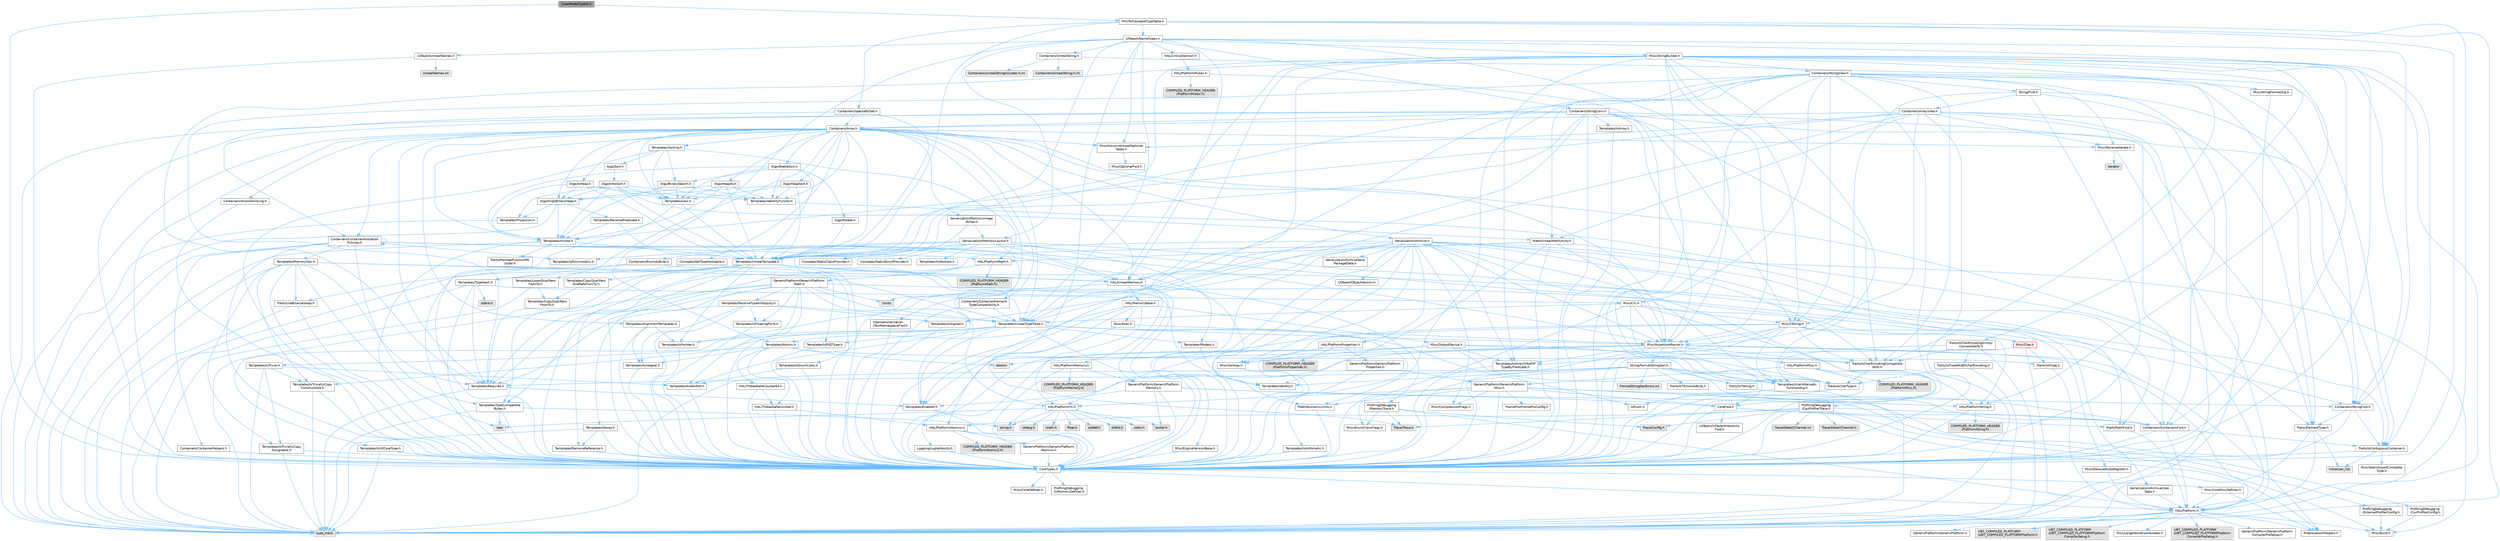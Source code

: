 digraph "ViewModelTypeID.h"
{
 // INTERACTIVE_SVG=YES
 // LATEX_PDF_SIZE
  bgcolor="transparent";
  edge [fontname=Helvetica,fontsize=10,labelfontname=Helvetica,labelfontsize=10];
  node [fontname=Helvetica,fontsize=10,shape=box,height=0.2,width=0.4];
  Node1 [id="Node000001",label="ViewModelTypeID.h",height=0.2,width=0.4,color="gray40", fillcolor="grey60", style="filled", fontcolor="black",tooltip=" "];
  Node1 -> Node2 [id="edge1_Node000001_Node000002",color="steelblue1",style="solid",tooltip=" "];
  Node2 [id="Node000002",label="CoreTypes.h",height=0.2,width=0.4,color="grey40", fillcolor="white", style="filled",URL="$dc/dec/CoreTypes_8h.html",tooltip=" "];
  Node2 -> Node3 [id="edge2_Node000002_Node000003",color="steelblue1",style="solid",tooltip=" "];
  Node3 [id="Node000003",label="HAL/Platform.h",height=0.2,width=0.4,color="grey40", fillcolor="white", style="filled",URL="$d9/dd0/Platform_8h.html",tooltip=" "];
  Node3 -> Node4 [id="edge3_Node000003_Node000004",color="steelblue1",style="solid",tooltip=" "];
  Node4 [id="Node000004",label="Misc/Build.h",height=0.2,width=0.4,color="grey40", fillcolor="white", style="filled",URL="$d3/dbb/Build_8h.html",tooltip=" "];
  Node3 -> Node5 [id="edge4_Node000003_Node000005",color="steelblue1",style="solid",tooltip=" "];
  Node5 [id="Node000005",label="Misc/LargeWorldCoordinates.h",height=0.2,width=0.4,color="grey40", fillcolor="white", style="filled",URL="$d2/dcb/LargeWorldCoordinates_8h.html",tooltip=" "];
  Node3 -> Node6 [id="edge5_Node000003_Node000006",color="steelblue1",style="solid",tooltip=" "];
  Node6 [id="Node000006",label="type_traits",height=0.2,width=0.4,color="grey60", fillcolor="#E0E0E0", style="filled",tooltip=" "];
  Node3 -> Node7 [id="edge6_Node000003_Node000007",color="steelblue1",style="solid",tooltip=" "];
  Node7 [id="Node000007",label="PreprocessorHelpers.h",height=0.2,width=0.4,color="grey40", fillcolor="white", style="filled",URL="$db/ddb/PreprocessorHelpers_8h.html",tooltip=" "];
  Node3 -> Node8 [id="edge7_Node000003_Node000008",color="steelblue1",style="solid",tooltip=" "];
  Node8 [id="Node000008",label="UBT_COMPILED_PLATFORM\l/UBT_COMPILED_PLATFORMPlatform\lCompilerPreSetup.h",height=0.2,width=0.4,color="grey60", fillcolor="#E0E0E0", style="filled",tooltip=" "];
  Node3 -> Node9 [id="edge8_Node000003_Node000009",color="steelblue1",style="solid",tooltip=" "];
  Node9 [id="Node000009",label="GenericPlatform/GenericPlatform\lCompilerPreSetup.h",height=0.2,width=0.4,color="grey40", fillcolor="white", style="filled",URL="$d9/dc8/GenericPlatformCompilerPreSetup_8h.html",tooltip=" "];
  Node3 -> Node10 [id="edge9_Node000003_Node000010",color="steelblue1",style="solid",tooltip=" "];
  Node10 [id="Node000010",label="GenericPlatform/GenericPlatform.h",height=0.2,width=0.4,color="grey40", fillcolor="white", style="filled",URL="$d6/d84/GenericPlatform_8h.html",tooltip=" "];
  Node3 -> Node11 [id="edge10_Node000003_Node000011",color="steelblue1",style="solid",tooltip=" "];
  Node11 [id="Node000011",label="UBT_COMPILED_PLATFORM\l/UBT_COMPILED_PLATFORMPlatform.h",height=0.2,width=0.4,color="grey60", fillcolor="#E0E0E0", style="filled",tooltip=" "];
  Node3 -> Node12 [id="edge11_Node000003_Node000012",color="steelblue1",style="solid",tooltip=" "];
  Node12 [id="Node000012",label="UBT_COMPILED_PLATFORM\l/UBT_COMPILED_PLATFORMPlatform\lCompilerSetup.h",height=0.2,width=0.4,color="grey60", fillcolor="#E0E0E0", style="filled",tooltip=" "];
  Node2 -> Node13 [id="edge12_Node000002_Node000013",color="steelblue1",style="solid",tooltip=" "];
  Node13 [id="Node000013",label="ProfilingDebugging\l/UMemoryDefines.h",height=0.2,width=0.4,color="grey40", fillcolor="white", style="filled",URL="$d2/da2/UMemoryDefines_8h.html",tooltip=" "];
  Node2 -> Node14 [id="edge13_Node000002_Node000014",color="steelblue1",style="solid",tooltip=" "];
  Node14 [id="Node000014",label="Misc/CoreMiscDefines.h",height=0.2,width=0.4,color="grey40", fillcolor="white", style="filled",URL="$da/d38/CoreMiscDefines_8h.html",tooltip=" "];
  Node14 -> Node3 [id="edge14_Node000014_Node000003",color="steelblue1",style="solid",tooltip=" "];
  Node14 -> Node7 [id="edge15_Node000014_Node000007",color="steelblue1",style="solid",tooltip=" "];
  Node2 -> Node15 [id="edge16_Node000002_Node000015",color="steelblue1",style="solid",tooltip=" "];
  Node15 [id="Node000015",label="Misc/CoreDefines.h",height=0.2,width=0.4,color="grey40", fillcolor="white", style="filled",URL="$d3/dd2/CoreDefines_8h.html",tooltip=" "];
  Node1 -> Node16 [id="edge17_Node000001_Node000016",color="steelblue1",style="solid",tooltip=" "];
  Node16 [id="Node000016",label="MVVM/CastableTypeTable.h",height=0.2,width=0.4,color="grey40", fillcolor="white", style="filled",URL="$d4/dab/CastableTypeTable_8h.html",tooltip=" "];
  Node16 -> Node2 [id="edge18_Node000016_Node000002",color="steelblue1",style="solid",tooltip=" "];
  Node16 -> Node3 [id="edge19_Node000016_Node000003",color="steelblue1",style="solid",tooltip=" "];
  Node16 -> Node17 [id="edge20_Node000016_Node000017",color="steelblue1",style="solid",tooltip=" "];
  Node17 [id="Node000017",label="Templates/UnrealTemplate.h",height=0.2,width=0.4,color="grey40", fillcolor="white", style="filled",URL="$d4/d24/UnrealTemplate_8h.html",tooltip=" "];
  Node17 -> Node2 [id="edge21_Node000017_Node000002",color="steelblue1",style="solid",tooltip=" "];
  Node17 -> Node18 [id="edge22_Node000017_Node000018",color="steelblue1",style="solid",tooltip=" "];
  Node18 [id="Node000018",label="Templates/IsPointer.h",height=0.2,width=0.4,color="grey40", fillcolor="white", style="filled",URL="$d7/d05/IsPointer_8h.html",tooltip=" "];
  Node18 -> Node2 [id="edge23_Node000018_Node000002",color="steelblue1",style="solid",tooltip=" "];
  Node17 -> Node19 [id="edge24_Node000017_Node000019",color="steelblue1",style="solid",tooltip=" "];
  Node19 [id="Node000019",label="HAL/UnrealMemory.h",height=0.2,width=0.4,color="grey40", fillcolor="white", style="filled",URL="$d9/d96/UnrealMemory_8h.html",tooltip=" "];
  Node19 -> Node2 [id="edge25_Node000019_Node000002",color="steelblue1",style="solid",tooltip=" "];
  Node19 -> Node20 [id="edge26_Node000019_Node000020",color="steelblue1",style="solid",tooltip=" "];
  Node20 [id="Node000020",label="GenericPlatform/GenericPlatform\lMemory.h",height=0.2,width=0.4,color="grey40", fillcolor="white", style="filled",URL="$dd/d22/GenericPlatformMemory_8h.html",tooltip=" "];
  Node20 -> Node21 [id="edge27_Node000020_Node000021",color="steelblue1",style="solid",tooltip=" "];
  Node21 [id="Node000021",label="CoreFwd.h",height=0.2,width=0.4,color="grey40", fillcolor="white", style="filled",URL="$d1/d1e/CoreFwd_8h.html",tooltip=" "];
  Node21 -> Node2 [id="edge28_Node000021_Node000002",color="steelblue1",style="solid",tooltip=" "];
  Node21 -> Node22 [id="edge29_Node000021_Node000022",color="steelblue1",style="solid",tooltip=" "];
  Node22 [id="Node000022",label="Containers/ContainersFwd.h",height=0.2,width=0.4,color="grey40", fillcolor="white", style="filled",URL="$d4/d0a/ContainersFwd_8h.html",tooltip=" "];
  Node22 -> Node3 [id="edge30_Node000022_Node000003",color="steelblue1",style="solid",tooltip=" "];
  Node22 -> Node2 [id="edge31_Node000022_Node000002",color="steelblue1",style="solid",tooltip=" "];
  Node22 -> Node23 [id="edge32_Node000022_Node000023",color="steelblue1",style="solid",tooltip=" "];
  Node23 [id="Node000023",label="Traits/IsContiguousContainer.h",height=0.2,width=0.4,color="grey40", fillcolor="white", style="filled",URL="$d5/d3c/IsContiguousContainer_8h.html",tooltip=" "];
  Node23 -> Node2 [id="edge33_Node000023_Node000002",color="steelblue1",style="solid",tooltip=" "];
  Node23 -> Node24 [id="edge34_Node000023_Node000024",color="steelblue1",style="solid",tooltip=" "];
  Node24 [id="Node000024",label="Misc/StaticAssertComplete\lType.h",height=0.2,width=0.4,color="grey40", fillcolor="white", style="filled",URL="$d5/d4e/StaticAssertCompleteType_8h.html",tooltip=" "];
  Node23 -> Node25 [id="edge35_Node000023_Node000025",color="steelblue1",style="solid",tooltip=" "];
  Node25 [id="Node000025",label="initializer_list",height=0.2,width=0.4,color="grey60", fillcolor="#E0E0E0", style="filled",tooltip=" "];
  Node21 -> Node26 [id="edge36_Node000021_Node000026",color="steelblue1",style="solid",tooltip=" "];
  Node26 [id="Node000026",label="Math/MathFwd.h",height=0.2,width=0.4,color="grey40", fillcolor="white", style="filled",URL="$d2/d10/MathFwd_8h.html",tooltip=" "];
  Node26 -> Node3 [id="edge37_Node000026_Node000003",color="steelblue1",style="solid",tooltip=" "];
  Node21 -> Node27 [id="edge38_Node000021_Node000027",color="steelblue1",style="solid",tooltip=" "];
  Node27 [id="Node000027",label="UObject/UObjectHierarchy\lFwd.h",height=0.2,width=0.4,color="grey40", fillcolor="white", style="filled",URL="$d3/d13/UObjectHierarchyFwd_8h.html",tooltip=" "];
  Node20 -> Node2 [id="edge39_Node000020_Node000002",color="steelblue1",style="solid",tooltip=" "];
  Node20 -> Node28 [id="edge40_Node000020_Node000028",color="steelblue1",style="solid",tooltip=" "];
  Node28 [id="Node000028",label="HAL/PlatformString.h",height=0.2,width=0.4,color="grey40", fillcolor="white", style="filled",URL="$db/db5/PlatformString_8h.html",tooltip=" "];
  Node28 -> Node2 [id="edge41_Node000028_Node000002",color="steelblue1",style="solid",tooltip=" "];
  Node28 -> Node29 [id="edge42_Node000028_Node000029",color="steelblue1",style="solid",tooltip=" "];
  Node29 [id="Node000029",label="COMPILED_PLATFORM_HEADER\l(PlatformString.h)",height=0.2,width=0.4,color="grey60", fillcolor="#E0E0E0", style="filled",tooltip=" "];
  Node20 -> Node30 [id="edge43_Node000020_Node000030",color="steelblue1",style="solid",tooltip=" "];
  Node30 [id="Node000030",label="string.h",height=0.2,width=0.4,color="grey60", fillcolor="#E0E0E0", style="filled",tooltip=" "];
  Node20 -> Node31 [id="edge44_Node000020_Node000031",color="steelblue1",style="solid",tooltip=" "];
  Node31 [id="Node000031",label="wchar.h",height=0.2,width=0.4,color="grey60", fillcolor="#E0E0E0", style="filled",tooltip=" "];
  Node19 -> Node32 [id="edge45_Node000019_Node000032",color="steelblue1",style="solid",tooltip=" "];
  Node32 [id="Node000032",label="HAL/MemoryBase.h",height=0.2,width=0.4,color="grey40", fillcolor="white", style="filled",URL="$d6/d9f/MemoryBase_8h.html",tooltip=" "];
  Node32 -> Node2 [id="edge46_Node000032_Node000002",color="steelblue1",style="solid",tooltip=" "];
  Node32 -> Node33 [id="edge47_Node000032_Node000033",color="steelblue1",style="solid",tooltip=" "];
  Node33 [id="Node000033",label="HAL/PlatformAtomics.h",height=0.2,width=0.4,color="grey40", fillcolor="white", style="filled",URL="$d3/d36/PlatformAtomics_8h.html",tooltip=" "];
  Node33 -> Node2 [id="edge48_Node000033_Node000002",color="steelblue1",style="solid",tooltip=" "];
  Node33 -> Node34 [id="edge49_Node000033_Node000034",color="steelblue1",style="solid",tooltip=" "];
  Node34 [id="Node000034",label="GenericPlatform/GenericPlatform\lAtomics.h",height=0.2,width=0.4,color="grey40", fillcolor="white", style="filled",URL="$da/d72/GenericPlatformAtomics_8h.html",tooltip=" "];
  Node34 -> Node2 [id="edge50_Node000034_Node000002",color="steelblue1",style="solid",tooltip=" "];
  Node33 -> Node35 [id="edge51_Node000033_Node000035",color="steelblue1",style="solid",tooltip=" "];
  Node35 [id="Node000035",label="COMPILED_PLATFORM_HEADER\l(PlatformAtomics.h)",height=0.2,width=0.4,color="grey60", fillcolor="#E0E0E0", style="filled",tooltip=" "];
  Node32 -> Node36 [id="edge52_Node000032_Node000036",color="steelblue1",style="solid",tooltip=" "];
  Node36 [id="Node000036",label="HAL/PlatformCrt.h",height=0.2,width=0.4,color="grey40", fillcolor="white", style="filled",URL="$d8/d75/PlatformCrt_8h.html",tooltip=" "];
  Node36 -> Node37 [id="edge53_Node000036_Node000037",color="steelblue1",style="solid",tooltip=" "];
  Node37 [id="Node000037",label="new",height=0.2,width=0.4,color="grey60", fillcolor="#E0E0E0", style="filled",tooltip=" "];
  Node36 -> Node31 [id="edge54_Node000036_Node000031",color="steelblue1",style="solid",tooltip=" "];
  Node36 -> Node38 [id="edge55_Node000036_Node000038",color="steelblue1",style="solid",tooltip=" "];
  Node38 [id="Node000038",label="stddef.h",height=0.2,width=0.4,color="grey60", fillcolor="#E0E0E0", style="filled",tooltip=" "];
  Node36 -> Node39 [id="edge56_Node000036_Node000039",color="steelblue1",style="solid",tooltip=" "];
  Node39 [id="Node000039",label="stdlib.h",height=0.2,width=0.4,color="grey60", fillcolor="#E0E0E0", style="filled",tooltip=" "];
  Node36 -> Node40 [id="edge57_Node000036_Node000040",color="steelblue1",style="solid",tooltip=" "];
  Node40 [id="Node000040",label="stdio.h",height=0.2,width=0.4,color="grey60", fillcolor="#E0E0E0", style="filled",tooltip=" "];
  Node36 -> Node41 [id="edge58_Node000036_Node000041",color="steelblue1",style="solid",tooltip=" "];
  Node41 [id="Node000041",label="stdarg.h",height=0.2,width=0.4,color="grey60", fillcolor="#E0E0E0", style="filled",tooltip=" "];
  Node36 -> Node42 [id="edge59_Node000036_Node000042",color="steelblue1",style="solid",tooltip=" "];
  Node42 [id="Node000042",label="math.h",height=0.2,width=0.4,color="grey60", fillcolor="#E0E0E0", style="filled",tooltip=" "];
  Node36 -> Node43 [id="edge60_Node000036_Node000043",color="steelblue1",style="solid",tooltip=" "];
  Node43 [id="Node000043",label="float.h",height=0.2,width=0.4,color="grey60", fillcolor="#E0E0E0", style="filled",tooltip=" "];
  Node36 -> Node30 [id="edge61_Node000036_Node000030",color="steelblue1",style="solid",tooltip=" "];
  Node32 -> Node44 [id="edge62_Node000032_Node000044",color="steelblue1",style="solid",tooltip=" "];
  Node44 [id="Node000044",label="Misc/Exec.h",height=0.2,width=0.4,color="grey40", fillcolor="white", style="filled",URL="$de/ddb/Exec_8h.html",tooltip=" "];
  Node44 -> Node2 [id="edge63_Node000044_Node000002",color="steelblue1",style="solid",tooltip=" "];
  Node44 -> Node45 [id="edge64_Node000044_Node000045",color="steelblue1",style="solid",tooltip=" "];
  Node45 [id="Node000045",label="Misc/AssertionMacros.h",height=0.2,width=0.4,color="grey40", fillcolor="white", style="filled",URL="$d0/dfa/AssertionMacros_8h.html",tooltip=" "];
  Node45 -> Node2 [id="edge65_Node000045_Node000002",color="steelblue1",style="solid",tooltip=" "];
  Node45 -> Node3 [id="edge66_Node000045_Node000003",color="steelblue1",style="solid",tooltip=" "];
  Node45 -> Node46 [id="edge67_Node000045_Node000046",color="steelblue1",style="solid",tooltip=" "];
  Node46 [id="Node000046",label="HAL/PlatformMisc.h",height=0.2,width=0.4,color="grey40", fillcolor="white", style="filled",URL="$d0/df5/PlatformMisc_8h.html",tooltip=" "];
  Node46 -> Node2 [id="edge68_Node000046_Node000002",color="steelblue1",style="solid",tooltip=" "];
  Node46 -> Node47 [id="edge69_Node000046_Node000047",color="steelblue1",style="solid",tooltip=" "];
  Node47 [id="Node000047",label="GenericPlatform/GenericPlatform\lMisc.h",height=0.2,width=0.4,color="grey40", fillcolor="white", style="filled",URL="$db/d9a/GenericPlatformMisc_8h.html",tooltip=" "];
  Node47 -> Node48 [id="edge70_Node000047_Node000048",color="steelblue1",style="solid",tooltip=" "];
  Node48 [id="Node000048",label="Containers/StringFwd.h",height=0.2,width=0.4,color="grey40", fillcolor="white", style="filled",URL="$df/d37/StringFwd_8h.html",tooltip=" "];
  Node48 -> Node2 [id="edge71_Node000048_Node000002",color="steelblue1",style="solid",tooltip=" "];
  Node48 -> Node49 [id="edge72_Node000048_Node000049",color="steelblue1",style="solid",tooltip=" "];
  Node49 [id="Node000049",label="Traits/ElementType.h",height=0.2,width=0.4,color="grey40", fillcolor="white", style="filled",URL="$d5/d4f/ElementType_8h.html",tooltip=" "];
  Node49 -> Node3 [id="edge73_Node000049_Node000003",color="steelblue1",style="solid",tooltip=" "];
  Node49 -> Node25 [id="edge74_Node000049_Node000025",color="steelblue1",style="solid",tooltip=" "];
  Node49 -> Node6 [id="edge75_Node000049_Node000006",color="steelblue1",style="solid",tooltip=" "];
  Node48 -> Node23 [id="edge76_Node000048_Node000023",color="steelblue1",style="solid",tooltip=" "];
  Node47 -> Node21 [id="edge77_Node000047_Node000021",color="steelblue1",style="solid",tooltip=" "];
  Node47 -> Node2 [id="edge78_Node000047_Node000002",color="steelblue1",style="solid",tooltip=" "];
  Node47 -> Node50 [id="edge79_Node000047_Node000050",color="steelblue1",style="solid",tooltip=" "];
  Node50 [id="Node000050",label="FramePro/FrameProConfig.h",height=0.2,width=0.4,color="grey40", fillcolor="white", style="filled",URL="$d7/d90/FrameProConfig_8h.html",tooltip=" "];
  Node47 -> Node36 [id="edge80_Node000047_Node000036",color="steelblue1",style="solid",tooltip=" "];
  Node47 -> Node51 [id="edge81_Node000047_Node000051",color="steelblue1",style="solid",tooltip=" "];
  Node51 [id="Node000051",label="Math/NumericLimits.h",height=0.2,width=0.4,color="grey40", fillcolor="white", style="filled",URL="$df/d1b/NumericLimits_8h.html",tooltip=" "];
  Node51 -> Node2 [id="edge82_Node000051_Node000002",color="steelblue1",style="solid",tooltip=" "];
  Node47 -> Node52 [id="edge83_Node000047_Node000052",color="steelblue1",style="solid",tooltip=" "];
  Node52 [id="Node000052",label="Misc/CompressionFlags.h",height=0.2,width=0.4,color="grey40", fillcolor="white", style="filled",URL="$d9/d76/CompressionFlags_8h.html",tooltip=" "];
  Node47 -> Node53 [id="edge84_Node000047_Node000053",color="steelblue1",style="solid",tooltip=" "];
  Node53 [id="Node000053",label="Misc/EnumClassFlags.h",height=0.2,width=0.4,color="grey40", fillcolor="white", style="filled",URL="$d8/de7/EnumClassFlags_8h.html",tooltip=" "];
  Node47 -> Node54 [id="edge85_Node000047_Node000054",color="steelblue1",style="solid",tooltip=" "];
  Node54 [id="Node000054",label="ProfilingDebugging\l/CsvProfilerConfig.h",height=0.2,width=0.4,color="grey40", fillcolor="white", style="filled",URL="$d3/d88/CsvProfilerConfig_8h.html",tooltip=" "];
  Node54 -> Node4 [id="edge86_Node000054_Node000004",color="steelblue1",style="solid",tooltip=" "];
  Node47 -> Node55 [id="edge87_Node000047_Node000055",color="steelblue1",style="solid",tooltip=" "];
  Node55 [id="Node000055",label="ProfilingDebugging\l/ExternalProfilerConfig.h",height=0.2,width=0.4,color="grey40", fillcolor="white", style="filled",URL="$d3/dbb/ExternalProfilerConfig_8h.html",tooltip=" "];
  Node55 -> Node4 [id="edge88_Node000055_Node000004",color="steelblue1",style="solid",tooltip=" "];
  Node46 -> Node56 [id="edge89_Node000046_Node000056",color="steelblue1",style="solid",tooltip=" "];
  Node56 [id="Node000056",label="COMPILED_PLATFORM_HEADER\l(PlatformMisc.h)",height=0.2,width=0.4,color="grey60", fillcolor="#E0E0E0", style="filled",tooltip=" "];
  Node46 -> Node57 [id="edge90_Node000046_Node000057",color="steelblue1",style="solid",tooltip=" "];
  Node57 [id="Node000057",label="ProfilingDebugging\l/CpuProfilerTrace.h",height=0.2,width=0.4,color="grey40", fillcolor="white", style="filled",URL="$da/dcb/CpuProfilerTrace_8h.html",tooltip=" "];
  Node57 -> Node2 [id="edge91_Node000057_Node000002",color="steelblue1",style="solid",tooltip=" "];
  Node57 -> Node22 [id="edge92_Node000057_Node000022",color="steelblue1",style="solid",tooltip=" "];
  Node57 -> Node33 [id="edge93_Node000057_Node000033",color="steelblue1",style="solid",tooltip=" "];
  Node57 -> Node7 [id="edge94_Node000057_Node000007",color="steelblue1",style="solid",tooltip=" "];
  Node57 -> Node4 [id="edge95_Node000057_Node000004",color="steelblue1",style="solid",tooltip=" "];
  Node57 -> Node58 [id="edge96_Node000057_Node000058",color="steelblue1",style="solid",tooltip=" "];
  Node58 [id="Node000058",label="Trace/Config.h",height=0.2,width=0.4,color="grey60", fillcolor="#E0E0E0", style="filled",tooltip=" "];
  Node57 -> Node59 [id="edge97_Node000057_Node000059",color="steelblue1",style="solid",tooltip=" "];
  Node59 [id="Node000059",label="Trace/Detail/Channel.h",height=0.2,width=0.4,color="grey60", fillcolor="#E0E0E0", style="filled",tooltip=" "];
  Node57 -> Node60 [id="edge98_Node000057_Node000060",color="steelblue1",style="solid",tooltip=" "];
  Node60 [id="Node000060",label="Trace/Detail/Channel.inl",height=0.2,width=0.4,color="grey60", fillcolor="#E0E0E0", style="filled",tooltip=" "];
  Node57 -> Node61 [id="edge99_Node000057_Node000061",color="steelblue1",style="solid",tooltip=" "];
  Node61 [id="Node000061",label="Trace/Trace.h",height=0.2,width=0.4,color="grey60", fillcolor="#E0E0E0", style="filled",tooltip=" "];
  Node45 -> Node7 [id="edge100_Node000045_Node000007",color="steelblue1",style="solid",tooltip=" "];
  Node45 -> Node62 [id="edge101_Node000045_Node000062",color="steelblue1",style="solid",tooltip=" "];
  Node62 [id="Node000062",label="Templates/EnableIf.h",height=0.2,width=0.4,color="grey40", fillcolor="white", style="filled",URL="$d7/d60/EnableIf_8h.html",tooltip=" "];
  Node62 -> Node2 [id="edge102_Node000062_Node000002",color="steelblue1",style="solid",tooltip=" "];
  Node45 -> Node63 [id="edge103_Node000045_Node000063",color="steelblue1",style="solid",tooltip=" "];
  Node63 [id="Node000063",label="Templates/IsArrayOrRefOf\lTypeByPredicate.h",height=0.2,width=0.4,color="grey40", fillcolor="white", style="filled",URL="$d6/da1/IsArrayOrRefOfTypeByPredicate_8h.html",tooltip=" "];
  Node63 -> Node2 [id="edge104_Node000063_Node000002",color="steelblue1",style="solid",tooltip=" "];
  Node45 -> Node64 [id="edge105_Node000045_Node000064",color="steelblue1",style="solid",tooltip=" "];
  Node64 [id="Node000064",label="Templates/IsValidVariadic\lFunctionArg.h",height=0.2,width=0.4,color="grey40", fillcolor="white", style="filled",URL="$d0/dc8/IsValidVariadicFunctionArg_8h.html",tooltip=" "];
  Node64 -> Node2 [id="edge106_Node000064_Node000002",color="steelblue1",style="solid",tooltip=" "];
  Node64 -> Node65 [id="edge107_Node000064_Node000065",color="steelblue1",style="solid",tooltip=" "];
  Node65 [id="Node000065",label="IsEnum.h",height=0.2,width=0.4,color="grey40", fillcolor="white", style="filled",URL="$d4/de5/IsEnum_8h.html",tooltip=" "];
  Node64 -> Node6 [id="edge108_Node000064_Node000006",color="steelblue1",style="solid",tooltip=" "];
  Node45 -> Node66 [id="edge109_Node000045_Node000066",color="steelblue1",style="solid",tooltip=" "];
  Node66 [id="Node000066",label="Traits/IsCharEncodingCompatible\lWith.h",height=0.2,width=0.4,color="grey40", fillcolor="white", style="filled",URL="$df/dd1/IsCharEncodingCompatibleWith_8h.html",tooltip=" "];
  Node66 -> Node6 [id="edge110_Node000066_Node000006",color="steelblue1",style="solid",tooltip=" "];
  Node66 -> Node67 [id="edge111_Node000066_Node000067",color="steelblue1",style="solid",tooltip=" "];
  Node67 [id="Node000067",label="Traits/IsCharType.h",height=0.2,width=0.4,color="grey40", fillcolor="white", style="filled",URL="$db/d51/IsCharType_8h.html",tooltip=" "];
  Node67 -> Node2 [id="edge112_Node000067_Node000002",color="steelblue1",style="solid",tooltip=" "];
  Node45 -> Node68 [id="edge113_Node000045_Node000068",color="steelblue1",style="solid",tooltip=" "];
  Node68 [id="Node000068",label="Misc/VarArgs.h",height=0.2,width=0.4,color="grey40", fillcolor="white", style="filled",URL="$d5/d6f/VarArgs_8h.html",tooltip=" "];
  Node68 -> Node2 [id="edge114_Node000068_Node000002",color="steelblue1",style="solid",tooltip=" "];
  Node45 -> Node69 [id="edge115_Node000045_Node000069",color="steelblue1",style="solid",tooltip=" "];
  Node69 [id="Node000069",label="String/FormatStringSan.h",height=0.2,width=0.4,color="grey40", fillcolor="white", style="filled",URL="$d3/d8b/FormatStringSan_8h.html",tooltip=" "];
  Node69 -> Node6 [id="edge116_Node000069_Node000006",color="steelblue1",style="solid",tooltip=" "];
  Node69 -> Node2 [id="edge117_Node000069_Node000002",color="steelblue1",style="solid",tooltip=" "];
  Node69 -> Node70 [id="edge118_Node000069_Node000070",color="steelblue1",style="solid",tooltip=" "];
  Node70 [id="Node000070",label="Templates/Requires.h",height=0.2,width=0.4,color="grey40", fillcolor="white", style="filled",URL="$dc/d96/Requires_8h.html",tooltip=" "];
  Node70 -> Node62 [id="edge119_Node000070_Node000062",color="steelblue1",style="solid",tooltip=" "];
  Node70 -> Node6 [id="edge120_Node000070_Node000006",color="steelblue1",style="solid",tooltip=" "];
  Node69 -> Node71 [id="edge121_Node000069_Node000071",color="steelblue1",style="solid",tooltip=" "];
  Node71 [id="Node000071",label="Templates/Identity.h",height=0.2,width=0.4,color="grey40", fillcolor="white", style="filled",URL="$d0/dd5/Identity_8h.html",tooltip=" "];
  Node69 -> Node64 [id="edge122_Node000069_Node000064",color="steelblue1",style="solid",tooltip=" "];
  Node69 -> Node67 [id="edge123_Node000069_Node000067",color="steelblue1",style="solid",tooltip=" "];
  Node69 -> Node72 [id="edge124_Node000069_Node000072",color="steelblue1",style="solid",tooltip=" "];
  Node72 [id="Node000072",label="Traits/IsTEnumAsByte.h",height=0.2,width=0.4,color="grey40", fillcolor="white", style="filled",URL="$d1/de6/IsTEnumAsByte_8h.html",tooltip=" "];
  Node69 -> Node73 [id="edge125_Node000069_Node000073",color="steelblue1",style="solid",tooltip=" "];
  Node73 [id="Node000073",label="Traits/IsTString.h",height=0.2,width=0.4,color="grey40", fillcolor="white", style="filled",URL="$d0/df8/IsTString_8h.html",tooltip=" "];
  Node73 -> Node22 [id="edge126_Node000073_Node000022",color="steelblue1",style="solid",tooltip=" "];
  Node69 -> Node22 [id="edge127_Node000069_Node000022",color="steelblue1",style="solid",tooltip=" "];
  Node69 -> Node74 [id="edge128_Node000069_Node000074",color="steelblue1",style="solid",tooltip=" "];
  Node74 [id="Node000074",label="FormatStringSanErrors.inl",height=0.2,width=0.4,color="grey60", fillcolor="#E0E0E0", style="filled",tooltip=" "];
  Node45 -> Node75 [id="edge129_Node000045_Node000075",color="steelblue1",style="solid",tooltip=" "];
  Node75 [id="Node000075",label="atomic",height=0.2,width=0.4,color="grey60", fillcolor="#E0E0E0", style="filled",tooltip=" "];
  Node32 -> Node76 [id="edge130_Node000032_Node000076",color="steelblue1",style="solid",tooltip=" "];
  Node76 [id="Node000076",label="Misc/OutputDevice.h",height=0.2,width=0.4,color="grey40", fillcolor="white", style="filled",URL="$d7/d32/OutputDevice_8h.html",tooltip=" "];
  Node76 -> Node21 [id="edge131_Node000076_Node000021",color="steelblue1",style="solid",tooltip=" "];
  Node76 -> Node2 [id="edge132_Node000076_Node000002",color="steelblue1",style="solid",tooltip=" "];
  Node76 -> Node77 [id="edge133_Node000076_Node000077",color="steelblue1",style="solid",tooltip=" "];
  Node77 [id="Node000077",label="Logging/LogVerbosity.h",height=0.2,width=0.4,color="grey40", fillcolor="white", style="filled",URL="$d2/d8f/LogVerbosity_8h.html",tooltip=" "];
  Node77 -> Node2 [id="edge134_Node000077_Node000002",color="steelblue1",style="solid",tooltip=" "];
  Node76 -> Node68 [id="edge135_Node000076_Node000068",color="steelblue1",style="solid",tooltip=" "];
  Node76 -> Node63 [id="edge136_Node000076_Node000063",color="steelblue1",style="solid",tooltip=" "];
  Node76 -> Node64 [id="edge137_Node000076_Node000064",color="steelblue1",style="solid",tooltip=" "];
  Node76 -> Node66 [id="edge138_Node000076_Node000066",color="steelblue1",style="solid",tooltip=" "];
  Node32 -> Node78 [id="edge139_Node000032_Node000078",color="steelblue1",style="solid",tooltip=" "];
  Node78 [id="Node000078",label="Templates/Atomic.h",height=0.2,width=0.4,color="grey40", fillcolor="white", style="filled",URL="$d3/d91/Atomic_8h.html",tooltip=" "];
  Node78 -> Node79 [id="edge140_Node000078_Node000079",color="steelblue1",style="solid",tooltip=" "];
  Node79 [id="Node000079",label="HAL/ThreadSafeCounter.h",height=0.2,width=0.4,color="grey40", fillcolor="white", style="filled",URL="$dc/dc9/ThreadSafeCounter_8h.html",tooltip=" "];
  Node79 -> Node2 [id="edge141_Node000079_Node000002",color="steelblue1",style="solid",tooltip=" "];
  Node79 -> Node33 [id="edge142_Node000079_Node000033",color="steelblue1",style="solid",tooltip=" "];
  Node78 -> Node80 [id="edge143_Node000078_Node000080",color="steelblue1",style="solid",tooltip=" "];
  Node80 [id="Node000080",label="HAL/ThreadSafeCounter64.h",height=0.2,width=0.4,color="grey40", fillcolor="white", style="filled",URL="$d0/d12/ThreadSafeCounter64_8h.html",tooltip=" "];
  Node80 -> Node2 [id="edge144_Node000080_Node000002",color="steelblue1",style="solid",tooltip=" "];
  Node80 -> Node79 [id="edge145_Node000080_Node000079",color="steelblue1",style="solid",tooltip=" "];
  Node78 -> Node81 [id="edge146_Node000078_Node000081",color="steelblue1",style="solid",tooltip=" "];
  Node81 [id="Node000081",label="Templates/IsIntegral.h",height=0.2,width=0.4,color="grey40", fillcolor="white", style="filled",URL="$da/d64/IsIntegral_8h.html",tooltip=" "];
  Node81 -> Node2 [id="edge147_Node000081_Node000002",color="steelblue1",style="solid",tooltip=" "];
  Node78 -> Node82 [id="edge148_Node000078_Node000082",color="steelblue1",style="solid",tooltip=" "];
  Node82 [id="Node000082",label="Templates/IsTrivial.h",height=0.2,width=0.4,color="grey40", fillcolor="white", style="filled",URL="$da/d4c/IsTrivial_8h.html",tooltip=" "];
  Node82 -> Node83 [id="edge149_Node000082_Node000083",color="steelblue1",style="solid",tooltip=" "];
  Node83 [id="Node000083",label="Templates/AndOrNot.h",height=0.2,width=0.4,color="grey40", fillcolor="white", style="filled",URL="$db/d0a/AndOrNot_8h.html",tooltip=" "];
  Node83 -> Node2 [id="edge150_Node000083_Node000002",color="steelblue1",style="solid",tooltip=" "];
  Node82 -> Node84 [id="edge151_Node000082_Node000084",color="steelblue1",style="solid",tooltip=" "];
  Node84 [id="Node000084",label="Templates/IsTriviallyCopy\lConstructible.h",height=0.2,width=0.4,color="grey40", fillcolor="white", style="filled",URL="$d3/d78/IsTriviallyCopyConstructible_8h.html",tooltip=" "];
  Node84 -> Node2 [id="edge152_Node000084_Node000002",color="steelblue1",style="solid",tooltip=" "];
  Node84 -> Node6 [id="edge153_Node000084_Node000006",color="steelblue1",style="solid",tooltip=" "];
  Node82 -> Node85 [id="edge154_Node000082_Node000085",color="steelblue1",style="solid",tooltip=" "];
  Node85 [id="Node000085",label="Templates/IsTriviallyCopy\lAssignable.h",height=0.2,width=0.4,color="grey40", fillcolor="white", style="filled",URL="$d2/df2/IsTriviallyCopyAssignable_8h.html",tooltip=" "];
  Node85 -> Node2 [id="edge155_Node000085_Node000002",color="steelblue1",style="solid",tooltip=" "];
  Node85 -> Node6 [id="edge156_Node000085_Node000006",color="steelblue1",style="solid",tooltip=" "];
  Node82 -> Node6 [id="edge157_Node000082_Node000006",color="steelblue1",style="solid",tooltip=" "];
  Node78 -> Node86 [id="edge158_Node000078_Node000086",color="steelblue1",style="solid",tooltip=" "];
  Node86 [id="Node000086",label="Traits/IntType.h",height=0.2,width=0.4,color="grey40", fillcolor="white", style="filled",URL="$d7/deb/IntType_8h.html",tooltip=" "];
  Node86 -> Node3 [id="edge159_Node000086_Node000003",color="steelblue1",style="solid",tooltip=" "];
  Node78 -> Node75 [id="edge160_Node000078_Node000075",color="steelblue1",style="solid",tooltip=" "];
  Node19 -> Node87 [id="edge161_Node000019_Node000087",color="steelblue1",style="solid",tooltip=" "];
  Node87 [id="Node000087",label="HAL/PlatformMemory.h",height=0.2,width=0.4,color="grey40", fillcolor="white", style="filled",URL="$de/d68/PlatformMemory_8h.html",tooltip=" "];
  Node87 -> Node2 [id="edge162_Node000087_Node000002",color="steelblue1",style="solid",tooltip=" "];
  Node87 -> Node20 [id="edge163_Node000087_Node000020",color="steelblue1",style="solid",tooltip=" "];
  Node87 -> Node88 [id="edge164_Node000087_Node000088",color="steelblue1",style="solid",tooltip=" "];
  Node88 [id="Node000088",label="COMPILED_PLATFORM_HEADER\l(PlatformMemory.h)",height=0.2,width=0.4,color="grey60", fillcolor="#E0E0E0", style="filled",tooltip=" "];
  Node19 -> Node89 [id="edge165_Node000019_Node000089",color="steelblue1",style="solid",tooltip=" "];
  Node89 [id="Node000089",label="ProfilingDebugging\l/MemoryTrace.h",height=0.2,width=0.4,color="grey40", fillcolor="white", style="filled",URL="$da/dd7/MemoryTrace_8h.html",tooltip=" "];
  Node89 -> Node3 [id="edge166_Node000089_Node000003",color="steelblue1",style="solid",tooltip=" "];
  Node89 -> Node53 [id="edge167_Node000089_Node000053",color="steelblue1",style="solid",tooltip=" "];
  Node89 -> Node58 [id="edge168_Node000089_Node000058",color="steelblue1",style="solid",tooltip=" "];
  Node89 -> Node61 [id="edge169_Node000089_Node000061",color="steelblue1",style="solid",tooltip=" "];
  Node19 -> Node18 [id="edge170_Node000019_Node000018",color="steelblue1",style="solid",tooltip=" "];
  Node17 -> Node90 [id="edge171_Node000017_Node000090",color="steelblue1",style="solid",tooltip=" "];
  Node90 [id="Node000090",label="Templates/CopyQualifiers\lAndRefsFromTo.h",height=0.2,width=0.4,color="grey40", fillcolor="white", style="filled",URL="$d3/db3/CopyQualifiersAndRefsFromTo_8h.html",tooltip=" "];
  Node90 -> Node91 [id="edge172_Node000090_Node000091",color="steelblue1",style="solid",tooltip=" "];
  Node91 [id="Node000091",label="Templates/CopyQualifiers\lFromTo.h",height=0.2,width=0.4,color="grey40", fillcolor="white", style="filled",URL="$d5/db4/CopyQualifiersFromTo_8h.html",tooltip=" "];
  Node17 -> Node92 [id="edge173_Node000017_Node000092",color="steelblue1",style="solid",tooltip=" "];
  Node92 [id="Node000092",label="Templates/UnrealTypeTraits.h",height=0.2,width=0.4,color="grey40", fillcolor="white", style="filled",URL="$d2/d2d/UnrealTypeTraits_8h.html",tooltip=" "];
  Node92 -> Node2 [id="edge174_Node000092_Node000002",color="steelblue1",style="solid",tooltip=" "];
  Node92 -> Node18 [id="edge175_Node000092_Node000018",color="steelblue1",style="solid",tooltip=" "];
  Node92 -> Node45 [id="edge176_Node000092_Node000045",color="steelblue1",style="solid",tooltip=" "];
  Node92 -> Node83 [id="edge177_Node000092_Node000083",color="steelblue1",style="solid",tooltip=" "];
  Node92 -> Node62 [id="edge178_Node000092_Node000062",color="steelblue1",style="solid",tooltip=" "];
  Node92 -> Node93 [id="edge179_Node000092_Node000093",color="steelblue1",style="solid",tooltip=" "];
  Node93 [id="Node000093",label="Templates/IsArithmetic.h",height=0.2,width=0.4,color="grey40", fillcolor="white", style="filled",URL="$d2/d5d/IsArithmetic_8h.html",tooltip=" "];
  Node93 -> Node2 [id="edge180_Node000093_Node000002",color="steelblue1",style="solid",tooltip=" "];
  Node92 -> Node65 [id="edge181_Node000092_Node000065",color="steelblue1",style="solid",tooltip=" "];
  Node92 -> Node94 [id="edge182_Node000092_Node000094",color="steelblue1",style="solid",tooltip=" "];
  Node94 [id="Node000094",label="Templates/Models.h",height=0.2,width=0.4,color="grey40", fillcolor="white", style="filled",URL="$d3/d0c/Models_8h.html",tooltip=" "];
  Node94 -> Node71 [id="edge183_Node000094_Node000071",color="steelblue1",style="solid",tooltip=" "];
  Node92 -> Node95 [id="edge184_Node000092_Node000095",color="steelblue1",style="solid",tooltip=" "];
  Node95 [id="Node000095",label="Templates/IsPODType.h",height=0.2,width=0.4,color="grey40", fillcolor="white", style="filled",URL="$d7/db1/IsPODType_8h.html",tooltip=" "];
  Node95 -> Node2 [id="edge185_Node000095_Node000002",color="steelblue1",style="solid",tooltip=" "];
  Node92 -> Node96 [id="edge186_Node000092_Node000096",color="steelblue1",style="solid",tooltip=" "];
  Node96 [id="Node000096",label="Templates/IsUECoreType.h",height=0.2,width=0.4,color="grey40", fillcolor="white", style="filled",URL="$d1/db8/IsUECoreType_8h.html",tooltip=" "];
  Node96 -> Node2 [id="edge187_Node000096_Node000002",color="steelblue1",style="solid",tooltip=" "];
  Node96 -> Node6 [id="edge188_Node000096_Node000006",color="steelblue1",style="solid",tooltip=" "];
  Node92 -> Node84 [id="edge189_Node000092_Node000084",color="steelblue1",style="solid",tooltip=" "];
  Node17 -> Node97 [id="edge190_Node000017_Node000097",color="steelblue1",style="solid",tooltip=" "];
  Node97 [id="Node000097",label="Templates/RemoveReference.h",height=0.2,width=0.4,color="grey40", fillcolor="white", style="filled",URL="$da/dbe/RemoveReference_8h.html",tooltip=" "];
  Node97 -> Node2 [id="edge191_Node000097_Node000002",color="steelblue1",style="solid",tooltip=" "];
  Node17 -> Node70 [id="edge192_Node000017_Node000070",color="steelblue1",style="solid",tooltip=" "];
  Node17 -> Node98 [id="edge193_Node000017_Node000098",color="steelblue1",style="solid",tooltip=" "];
  Node98 [id="Node000098",label="Templates/TypeCompatible\lBytes.h",height=0.2,width=0.4,color="grey40", fillcolor="white", style="filled",URL="$df/d0a/TypeCompatibleBytes_8h.html",tooltip=" "];
  Node98 -> Node2 [id="edge194_Node000098_Node000002",color="steelblue1",style="solid",tooltip=" "];
  Node98 -> Node30 [id="edge195_Node000098_Node000030",color="steelblue1",style="solid",tooltip=" "];
  Node98 -> Node37 [id="edge196_Node000098_Node000037",color="steelblue1",style="solid",tooltip=" "];
  Node98 -> Node6 [id="edge197_Node000098_Node000006",color="steelblue1",style="solid",tooltip=" "];
  Node17 -> Node71 [id="edge198_Node000017_Node000071",color="steelblue1",style="solid",tooltip=" "];
  Node17 -> Node23 [id="edge199_Node000017_Node000023",color="steelblue1",style="solid",tooltip=" "];
  Node17 -> Node99 [id="edge200_Node000017_Node000099",color="steelblue1",style="solid",tooltip=" "];
  Node99 [id="Node000099",label="Traits/UseBitwiseSwap.h",height=0.2,width=0.4,color="grey40", fillcolor="white", style="filled",URL="$db/df3/UseBitwiseSwap_8h.html",tooltip=" "];
  Node99 -> Node2 [id="edge201_Node000099_Node000002",color="steelblue1",style="solid",tooltip=" "];
  Node99 -> Node6 [id="edge202_Node000099_Node000006",color="steelblue1",style="solid",tooltip=" "];
  Node17 -> Node6 [id="edge203_Node000017_Node000006",color="steelblue1",style="solid",tooltip=" "];
  Node16 -> Node100 [id="edge204_Node000016_Node000100",color="steelblue1",style="solid",tooltip=" "];
  Node100 [id="Node000100",label="Containers/SparseBitSet.h",height=0.2,width=0.4,color="grey40", fillcolor="white", style="filled",URL="$d5/d37/SparseBitSet_8h.html",tooltip=" "];
  Node100 -> Node2 [id="edge205_Node000100_Node000002",color="steelblue1",style="solid",tooltip=" "];
  Node100 -> Node17 [id="edge206_Node000100_Node000017",color="steelblue1",style="solid",tooltip=" "];
  Node100 -> Node101 [id="edge207_Node000100_Node000101",color="steelblue1",style="solid",tooltip=" "];
  Node101 [id="Node000101",label="Containers/Array.h",height=0.2,width=0.4,color="grey40", fillcolor="white", style="filled",URL="$df/dd0/Array_8h.html",tooltip=" "];
  Node101 -> Node2 [id="edge208_Node000101_Node000002",color="steelblue1",style="solid",tooltip=" "];
  Node101 -> Node45 [id="edge209_Node000101_Node000045",color="steelblue1",style="solid",tooltip=" "];
  Node101 -> Node102 [id="edge210_Node000101_Node000102",color="steelblue1",style="solid",tooltip=" "];
  Node102 [id="Node000102",label="Misc/IntrusiveUnsetOptional\lState.h",height=0.2,width=0.4,color="grey40", fillcolor="white", style="filled",URL="$d2/d0a/IntrusiveUnsetOptionalState_8h.html",tooltip=" "];
  Node102 -> Node103 [id="edge211_Node000102_Node000103",color="steelblue1",style="solid",tooltip=" "];
  Node103 [id="Node000103",label="Misc/OptionalFwd.h",height=0.2,width=0.4,color="grey40", fillcolor="white", style="filled",URL="$dc/d50/OptionalFwd_8h.html",tooltip=" "];
  Node101 -> Node104 [id="edge212_Node000101_Node000104",color="steelblue1",style="solid",tooltip=" "];
  Node104 [id="Node000104",label="Misc/ReverseIterate.h",height=0.2,width=0.4,color="grey40", fillcolor="white", style="filled",URL="$db/de3/ReverseIterate_8h.html",tooltip=" "];
  Node104 -> Node3 [id="edge213_Node000104_Node000003",color="steelblue1",style="solid",tooltip=" "];
  Node104 -> Node105 [id="edge214_Node000104_Node000105",color="steelblue1",style="solid",tooltip=" "];
  Node105 [id="Node000105",label="iterator",height=0.2,width=0.4,color="grey60", fillcolor="#E0E0E0", style="filled",tooltip=" "];
  Node101 -> Node19 [id="edge215_Node000101_Node000019",color="steelblue1",style="solid",tooltip=" "];
  Node101 -> Node92 [id="edge216_Node000101_Node000092",color="steelblue1",style="solid",tooltip=" "];
  Node101 -> Node17 [id="edge217_Node000101_Node000017",color="steelblue1",style="solid",tooltip=" "];
  Node101 -> Node106 [id="edge218_Node000101_Node000106",color="steelblue1",style="solid",tooltip=" "];
  Node106 [id="Node000106",label="Containers/AllowShrinking.h",height=0.2,width=0.4,color="grey40", fillcolor="white", style="filled",URL="$d7/d1a/AllowShrinking_8h.html",tooltip=" "];
  Node106 -> Node2 [id="edge219_Node000106_Node000002",color="steelblue1",style="solid",tooltip=" "];
  Node101 -> Node107 [id="edge220_Node000101_Node000107",color="steelblue1",style="solid",tooltip=" "];
  Node107 [id="Node000107",label="Containers/ContainerAllocation\lPolicies.h",height=0.2,width=0.4,color="grey40", fillcolor="white", style="filled",URL="$d7/dff/ContainerAllocationPolicies_8h.html",tooltip=" "];
  Node107 -> Node2 [id="edge221_Node000107_Node000002",color="steelblue1",style="solid",tooltip=" "];
  Node107 -> Node108 [id="edge222_Node000107_Node000108",color="steelblue1",style="solid",tooltip=" "];
  Node108 [id="Node000108",label="Containers/ContainerHelpers.h",height=0.2,width=0.4,color="grey40", fillcolor="white", style="filled",URL="$d7/d33/ContainerHelpers_8h.html",tooltip=" "];
  Node108 -> Node2 [id="edge223_Node000108_Node000002",color="steelblue1",style="solid",tooltip=" "];
  Node107 -> Node107 [id="edge224_Node000107_Node000107",color="steelblue1",style="solid",tooltip=" "];
  Node107 -> Node109 [id="edge225_Node000107_Node000109",color="steelblue1",style="solid",tooltip=" "];
  Node109 [id="Node000109",label="HAL/PlatformMath.h",height=0.2,width=0.4,color="grey40", fillcolor="white", style="filled",URL="$dc/d53/PlatformMath_8h.html",tooltip=" "];
  Node109 -> Node2 [id="edge226_Node000109_Node000002",color="steelblue1",style="solid",tooltip=" "];
  Node109 -> Node110 [id="edge227_Node000109_Node000110",color="steelblue1",style="solid",tooltip=" "];
  Node110 [id="Node000110",label="GenericPlatform/GenericPlatform\lMath.h",height=0.2,width=0.4,color="grey40", fillcolor="white", style="filled",URL="$d5/d79/GenericPlatformMath_8h.html",tooltip=" "];
  Node110 -> Node2 [id="edge228_Node000110_Node000002",color="steelblue1",style="solid",tooltip=" "];
  Node110 -> Node22 [id="edge229_Node000110_Node000022",color="steelblue1",style="solid",tooltip=" "];
  Node110 -> Node36 [id="edge230_Node000110_Node000036",color="steelblue1",style="solid",tooltip=" "];
  Node110 -> Node83 [id="edge231_Node000110_Node000083",color="steelblue1",style="solid",tooltip=" "];
  Node110 -> Node111 [id="edge232_Node000110_Node000111",color="steelblue1",style="solid",tooltip=" "];
  Node111 [id="Node000111",label="Templates/Decay.h",height=0.2,width=0.4,color="grey40", fillcolor="white", style="filled",URL="$dd/d0f/Decay_8h.html",tooltip=" "];
  Node111 -> Node2 [id="edge233_Node000111_Node000002",color="steelblue1",style="solid",tooltip=" "];
  Node111 -> Node97 [id="edge234_Node000111_Node000097",color="steelblue1",style="solid",tooltip=" "];
  Node111 -> Node6 [id="edge235_Node000111_Node000006",color="steelblue1",style="solid",tooltip=" "];
  Node110 -> Node112 [id="edge236_Node000110_Node000112",color="steelblue1",style="solid",tooltip=" "];
  Node112 [id="Node000112",label="Templates/IsFloatingPoint.h",height=0.2,width=0.4,color="grey40", fillcolor="white", style="filled",URL="$d3/d11/IsFloatingPoint_8h.html",tooltip=" "];
  Node112 -> Node2 [id="edge237_Node000112_Node000002",color="steelblue1",style="solid",tooltip=" "];
  Node110 -> Node92 [id="edge238_Node000110_Node000092",color="steelblue1",style="solid",tooltip=" "];
  Node110 -> Node70 [id="edge239_Node000110_Node000070",color="steelblue1",style="solid",tooltip=" "];
  Node110 -> Node113 [id="edge240_Node000110_Node000113",color="steelblue1",style="solid",tooltip=" "];
  Node113 [id="Node000113",label="Templates/ResolveTypeAmbiguity.h",height=0.2,width=0.4,color="grey40", fillcolor="white", style="filled",URL="$df/d1f/ResolveTypeAmbiguity_8h.html",tooltip=" "];
  Node113 -> Node2 [id="edge241_Node000113_Node000002",color="steelblue1",style="solid",tooltip=" "];
  Node113 -> Node112 [id="edge242_Node000113_Node000112",color="steelblue1",style="solid",tooltip=" "];
  Node113 -> Node92 [id="edge243_Node000113_Node000092",color="steelblue1",style="solid",tooltip=" "];
  Node113 -> Node114 [id="edge244_Node000113_Node000114",color="steelblue1",style="solid",tooltip=" "];
  Node114 [id="Node000114",label="Templates/IsSigned.h",height=0.2,width=0.4,color="grey40", fillcolor="white", style="filled",URL="$d8/dd8/IsSigned_8h.html",tooltip=" "];
  Node114 -> Node2 [id="edge245_Node000114_Node000002",color="steelblue1",style="solid",tooltip=" "];
  Node113 -> Node81 [id="edge246_Node000113_Node000081",color="steelblue1",style="solid",tooltip=" "];
  Node113 -> Node70 [id="edge247_Node000113_Node000070",color="steelblue1",style="solid",tooltip=" "];
  Node110 -> Node98 [id="edge248_Node000110_Node000098",color="steelblue1",style="solid",tooltip=" "];
  Node110 -> Node115 [id="edge249_Node000110_Node000115",color="steelblue1",style="solid",tooltip=" "];
  Node115 [id="Node000115",label="limits",height=0.2,width=0.4,color="grey60", fillcolor="#E0E0E0", style="filled",tooltip=" "];
  Node110 -> Node6 [id="edge250_Node000110_Node000006",color="steelblue1",style="solid",tooltip=" "];
  Node109 -> Node116 [id="edge251_Node000109_Node000116",color="steelblue1",style="solid",tooltip=" "];
  Node116 [id="Node000116",label="COMPILED_PLATFORM_HEADER\l(PlatformMath.h)",height=0.2,width=0.4,color="grey60", fillcolor="#E0E0E0", style="filled",tooltip=" "];
  Node107 -> Node19 [id="edge252_Node000107_Node000019",color="steelblue1",style="solid",tooltip=" "];
  Node107 -> Node51 [id="edge253_Node000107_Node000051",color="steelblue1",style="solid",tooltip=" "];
  Node107 -> Node45 [id="edge254_Node000107_Node000045",color="steelblue1",style="solid",tooltip=" "];
  Node107 -> Node117 [id="edge255_Node000107_Node000117",color="steelblue1",style="solid",tooltip=" "];
  Node117 [id="Node000117",label="Templates/IsPolymorphic.h",height=0.2,width=0.4,color="grey40", fillcolor="white", style="filled",URL="$dc/d20/IsPolymorphic_8h.html",tooltip=" "];
  Node107 -> Node118 [id="edge256_Node000107_Node000118",color="steelblue1",style="solid",tooltip=" "];
  Node118 [id="Node000118",label="Templates/MemoryOps.h",height=0.2,width=0.4,color="grey40", fillcolor="white", style="filled",URL="$db/dea/MemoryOps_8h.html",tooltip=" "];
  Node118 -> Node2 [id="edge257_Node000118_Node000002",color="steelblue1",style="solid",tooltip=" "];
  Node118 -> Node19 [id="edge258_Node000118_Node000019",color="steelblue1",style="solid",tooltip=" "];
  Node118 -> Node85 [id="edge259_Node000118_Node000085",color="steelblue1",style="solid",tooltip=" "];
  Node118 -> Node84 [id="edge260_Node000118_Node000084",color="steelblue1",style="solid",tooltip=" "];
  Node118 -> Node70 [id="edge261_Node000118_Node000070",color="steelblue1",style="solid",tooltip=" "];
  Node118 -> Node92 [id="edge262_Node000118_Node000092",color="steelblue1",style="solid",tooltip=" "];
  Node118 -> Node99 [id="edge263_Node000118_Node000099",color="steelblue1",style="solid",tooltip=" "];
  Node118 -> Node37 [id="edge264_Node000118_Node000037",color="steelblue1",style="solid",tooltip=" "];
  Node118 -> Node6 [id="edge265_Node000118_Node000006",color="steelblue1",style="solid",tooltip=" "];
  Node107 -> Node98 [id="edge266_Node000107_Node000098",color="steelblue1",style="solid",tooltip=" "];
  Node107 -> Node6 [id="edge267_Node000107_Node000006",color="steelblue1",style="solid",tooltip=" "];
  Node101 -> Node119 [id="edge268_Node000101_Node000119",color="steelblue1",style="solid",tooltip=" "];
  Node119 [id="Node000119",label="Containers/ContainerElement\lTypeCompatibility.h",height=0.2,width=0.4,color="grey40", fillcolor="white", style="filled",URL="$df/ddf/ContainerElementTypeCompatibility_8h.html",tooltip=" "];
  Node119 -> Node2 [id="edge269_Node000119_Node000002",color="steelblue1",style="solid",tooltip=" "];
  Node119 -> Node92 [id="edge270_Node000119_Node000092",color="steelblue1",style="solid",tooltip=" "];
  Node101 -> Node120 [id="edge271_Node000101_Node000120",color="steelblue1",style="solid",tooltip=" "];
  Node120 [id="Node000120",label="Serialization/Archive.h",height=0.2,width=0.4,color="grey40", fillcolor="white", style="filled",URL="$d7/d3b/Archive_8h.html",tooltip=" "];
  Node120 -> Node21 [id="edge272_Node000120_Node000021",color="steelblue1",style="solid",tooltip=" "];
  Node120 -> Node2 [id="edge273_Node000120_Node000002",color="steelblue1",style="solid",tooltip=" "];
  Node120 -> Node121 [id="edge274_Node000120_Node000121",color="steelblue1",style="solid",tooltip=" "];
  Node121 [id="Node000121",label="HAL/PlatformProperties.h",height=0.2,width=0.4,color="grey40", fillcolor="white", style="filled",URL="$d9/db0/PlatformProperties_8h.html",tooltip=" "];
  Node121 -> Node2 [id="edge275_Node000121_Node000002",color="steelblue1",style="solid",tooltip=" "];
  Node121 -> Node122 [id="edge276_Node000121_Node000122",color="steelblue1",style="solid",tooltip=" "];
  Node122 [id="Node000122",label="GenericPlatform/GenericPlatform\lProperties.h",height=0.2,width=0.4,color="grey40", fillcolor="white", style="filled",URL="$d2/dcd/GenericPlatformProperties_8h.html",tooltip=" "];
  Node122 -> Node2 [id="edge277_Node000122_Node000002",color="steelblue1",style="solid",tooltip=" "];
  Node122 -> Node47 [id="edge278_Node000122_Node000047",color="steelblue1",style="solid",tooltip=" "];
  Node121 -> Node123 [id="edge279_Node000121_Node000123",color="steelblue1",style="solid",tooltip=" "];
  Node123 [id="Node000123",label="COMPILED_PLATFORM_HEADER\l(PlatformProperties.h)",height=0.2,width=0.4,color="grey60", fillcolor="#E0E0E0", style="filled",tooltip=" "];
  Node120 -> Node124 [id="edge280_Node000120_Node000124",color="steelblue1",style="solid",tooltip=" "];
  Node124 [id="Node000124",label="Internationalization\l/TextNamespaceFwd.h",height=0.2,width=0.4,color="grey40", fillcolor="white", style="filled",URL="$d8/d97/TextNamespaceFwd_8h.html",tooltip=" "];
  Node124 -> Node2 [id="edge281_Node000124_Node000002",color="steelblue1",style="solid",tooltip=" "];
  Node120 -> Node26 [id="edge282_Node000120_Node000026",color="steelblue1",style="solid",tooltip=" "];
  Node120 -> Node45 [id="edge283_Node000120_Node000045",color="steelblue1",style="solid",tooltip=" "];
  Node120 -> Node4 [id="edge284_Node000120_Node000004",color="steelblue1",style="solid",tooltip=" "];
  Node120 -> Node52 [id="edge285_Node000120_Node000052",color="steelblue1",style="solid",tooltip=" "];
  Node120 -> Node125 [id="edge286_Node000120_Node000125",color="steelblue1",style="solid",tooltip=" "];
  Node125 [id="Node000125",label="Misc/EngineVersionBase.h",height=0.2,width=0.4,color="grey40", fillcolor="white", style="filled",URL="$d5/d2b/EngineVersionBase_8h.html",tooltip=" "];
  Node125 -> Node2 [id="edge287_Node000125_Node000002",color="steelblue1",style="solid",tooltip=" "];
  Node120 -> Node68 [id="edge288_Node000120_Node000068",color="steelblue1",style="solid",tooltip=" "];
  Node120 -> Node126 [id="edge289_Node000120_Node000126",color="steelblue1",style="solid",tooltip=" "];
  Node126 [id="Node000126",label="Serialization/ArchiveCook\lData.h",height=0.2,width=0.4,color="grey40", fillcolor="white", style="filled",URL="$dc/db6/ArchiveCookData_8h.html",tooltip=" "];
  Node126 -> Node3 [id="edge290_Node000126_Node000003",color="steelblue1",style="solid",tooltip=" "];
  Node120 -> Node127 [id="edge291_Node000120_Node000127",color="steelblue1",style="solid",tooltip=" "];
  Node127 [id="Node000127",label="Serialization/ArchiveSave\lPackageData.h",height=0.2,width=0.4,color="grey40", fillcolor="white", style="filled",URL="$d1/d37/ArchiveSavePackageData_8h.html",tooltip=" "];
  Node120 -> Node62 [id="edge292_Node000120_Node000062",color="steelblue1",style="solid",tooltip=" "];
  Node120 -> Node63 [id="edge293_Node000120_Node000063",color="steelblue1",style="solid",tooltip=" "];
  Node120 -> Node128 [id="edge294_Node000120_Node000128",color="steelblue1",style="solid",tooltip=" "];
  Node128 [id="Node000128",label="Templates/IsEnumClass.h",height=0.2,width=0.4,color="grey40", fillcolor="white", style="filled",URL="$d7/d15/IsEnumClass_8h.html",tooltip=" "];
  Node128 -> Node2 [id="edge295_Node000128_Node000002",color="steelblue1",style="solid",tooltip=" "];
  Node128 -> Node83 [id="edge296_Node000128_Node000083",color="steelblue1",style="solid",tooltip=" "];
  Node120 -> Node114 [id="edge297_Node000120_Node000114",color="steelblue1",style="solid",tooltip=" "];
  Node120 -> Node64 [id="edge298_Node000120_Node000064",color="steelblue1",style="solid",tooltip=" "];
  Node120 -> Node17 [id="edge299_Node000120_Node000017",color="steelblue1",style="solid",tooltip=" "];
  Node120 -> Node66 [id="edge300_Node000120_Node000066",color="steelblue1",style="solid",tooltip=" "];
  Node120 -> Node129 [id="edge301_Node000120_Node000129",color="steelblue1",style="solid",tooltip=" "];
  Node129 [id="Node000129",label="UObject/ObjectVersion.h",height=0.2,width=0.4,color="grey40", fillcolor="white", style="filled",URL="$da/d63/ObjectVersion_8h.html",tooltip=" "];
  Node129 -> Node2 [id="edge302_Node000129_Node000002",color="steelblue1",style="solid",tooltip=" "];
  Node101 -> Node130 [id="edge303_Node000101_Node000130",color="steelblue1",style="solid",tooltip=" "];
  Node130 [id="Node000130",label="Serialization/MemoryImage\lWriter.h",height=0.2,width=0.4,color="grey40", fillcolor="white", style="filled",URL="$d0/d08/MemoryImageWriter_8h.html",tooltip=" "];
  Node130 -> Node2 [id="edge304_Node000130_Node000002",color="steelblue1",style="solid",tooltip=" "];
  Node130 -> Node131 [id="edge305_Node000130_Node000131",color="steelblue1",style="solid",tooltip=" "];
  Node131 [id="Node000131",label="Serialization/MemoryLayout.h",height=0.2,width=0.4,color="grey40", fillcolor="white", style="filled",URL="$d7/d66/MemoryLayout_8h.html",tooltip=" "];
  Node131 -> Node132 [id="edge306_Node000131_Node000132",color="steelblue1",style="solid",tooltip=" "];
  Node132 [id="Node000132",label="Concepts/StaticClassProvider.h",height=0.2,width=0.4,color="grey40", fillcolor="white", style="filled",URL="$dd/d83/StaticClassProvider_8h.html",tooltip=" "];
  Node131 -> Node133 [id="edge307_Node000131_Node000133",color="steelblue1",style="solid",tooltip=" "];
  Node133 [id="Node000133",label="Concepts/StaticStructProvider.h",height=0.2,width=0.4,color="grey40", fillcolor="white", style="filled",URL="$d5/d77/StaticStructProvider_8h.html",tooltip=" "];
  Node131 -> Node134 [id="edge308_Node000131_Node000134",color="steelblue1",style="solid",tooltip=" "];
  Node134 [id="Node000134",label="Containers/EnumAsByte.h",height=0.2,width=0.4,color="grey40", fillcolor="white", style="filled",URL="$d6/d9a/EnumAsByte_8h.html",tooltip=" "];
  Node134 -> Node2 [id="edge309_Node000134_Node000002",color="steelblue1",style="solid",tooltip=" "];
  Node134 -> Node95 [id="edge310_Node000134_Node000095",color="steelblue1",style="solid",tooltip=" "];
  Node134 -> Node135 [id="edge311_Node000134_Node000135",color="steelblue1",style="solid",tooltip=" "];
  Node135 [id="Node000135",label="Templates/TypeHash.h",height=0.2,width=0.4,color="grey40", fillcolor="white", style="filled",URL="$d1/d62/TypeHash_8h.html",tooltip=" "];
  Node135 -> Node2 [id="edge312_Node000135_Node000002",color="steelblue1",style="solid",tooltip=" "];
  Node135 -> Node70 [id="edge313_Node000135_Node000070",color="steelblue1",style="solid",tooltip=" "];
  Node135 -> Node136 [id="edge314_Node000135_Node000136",color="steelblue1",style="solid",tooltip=" "];
  Node136 [id="Node000136",label="Misc/Crc.h",height=0.2,width=0.4,color="grey40", fillcolor="white", style="filled",URL="$d4/dd2/Crc_8h.html",tooltip=" "];
  Node136 -> Node2 [id="edge315_Node000136_Node000002",color="steelblue1",style="solid",tooltip=" "];
  Node136 -> Node28 [id="edge316_Node000136_Node000028",color="steelblue1",style="solid",tooltip=" "];
  Node136 -> Node45 [id="edge317_Node000136_Node000045",color="steelblue1",style="solid",tooltip=" "];
  Node136 -> Node137 [id="edge318_Node000136_Node000137",color="steelblue1",style="solid",tooltip=" "];
  Node137 [id="Node000137",label="Misc/CString.h",height=0.2,width=0.4,color="grey40", fillcolor="white", style="filled",URL="$d2/d49/CString_8h.html",tooltip=" "];
  Node137 -> Node2 [id="edge319_Node000137_Node000002",color="steelblue1",style="solid",tooltip=" "];
  Node137 -> Node36 [id="edge320_Node000137_Node000036",color="steelblue1",style="solid",tooltip=" "];
  Node137 -> Node28 [id="edge321_Node000137_Node000028",color="steelblue1",style="solid",tooltip=" "];
  Node137 -> Node45 [id="edge322_Node000137_Node000045",color="steelblue1",style="solid",tooltip=" "];
  Node137 -> Node138 [id="edge323_Node000137_Node000138",color="steelblue1",style="solid",tooltip=" "];
  Node138 [id="Node000138",label="Misc/Char.h",height=0.2,width=0.4,color="red", fillcolor="#FFF0F0", style="filled",URL="$d0/d58/Char_8h.html",tooltip=" "];
  Node138 -> Node2 [id="edge324_Node000138_Node000002",color="steelblue1",style="solid",tooltip=" "];
  Node138 -> Node86 [id="edge325_Node000138_Node000086",color="steelblue1",style="solid",tooltip=" "];
  Node138 -> Node6 [id="edge326_Node000138_Node000006",color="steelblue1",style="solid",tooltip=" "];
  Node137 -> Node68 [id="edge327_Node000137_Node000068",color="steelblue1",style="solid",tooltip=" "];
  Node137 -> Node63 [id="edge328_Node000137_Node000063",color="steelblue1",style="solid",tooltip=" "];
  Node137 -> Node64 [id="edge329_Node000137_Node000064",color="steelblue1",style="solid",tooltip=" "];
  Node137 -> Node66 [id="edge330_Node000137_Node000066",color="steelblue1",style="solid",tooltip=" "];
  Node136 -> Node138 [id="edge331_Node000136_Node000138",color="steelblue1",style="solid",tooltip=" "];
  Node136 -> Node92 [id="edge332_Node000136_Node000092",color="steelblue1",style="solid",tooltip=" "];
  Node136 -> Node67 [id="edge333_Node000136_Node000067",color="steelblue1",style="solid",tooltip=" "];
  Node135 -> Node141 [id="edge334_Node000135_Node000141",color="steelblue1",style="solid",tooltip=" "];
  Node141 [id="Node000141",label="stdint.h",height=0.2,width=0.4,color="grey60", fillcolor="#E0E0E0", style="filled",tooltip=" "];
  Node135 -> Node6 [id="edge335_Node000135_Node000006",color="steelblue1",style="solid",tooltip=" "];
  Node131 -> Node48 [id="edge336_Node000131_Node000048",color="steelblue1",style="solid",tooltip=" "];
  Node131 -> Node19 [id="edge337_Node000131_Node000019",color="steelblue1",style="solid",tooltip=" "];
  Node131 -> Node142 [id="edge338_Node000131_Node000142",color="steelblue1",style="solid",tooltip=" "];
  Node142 [id="Node000142",label="Misc/DelayedAutoRegister.h",height=0.2,width=0.4,color="grey40", fillcolor="white", style="filled",URL="$d1/dda/DelayedAutoRegister_8h.html",tooltip=" "];
  Node142 -> Node3 [id="edge339_Node000142_Node000003",color="steelblue1",style="solid",tooltip=" "];
  Node131 -> Node62 [id="edge340_Node000131_Node000062",color="steelblue1",style="solid",tooltip=" "];
  Node131 -> Node143 [id="edge341_Node000131_Node000143",color="steelblue1",style="solid",tooltip=" "];
  Node143 [id="Node000143",label="Templates/IsAbstract.h",height=0.2,width=0.4,color="grey40", fillcolor="white", style="filled",URL="$d8/db7/IsAbstract_8h.html",tooltip=" "];
  Node131 -> Node117 [id="edge342_Node000131_Node000117",color="steelblue1",style="solid",tooltip=" "];
  Node131 -> Node94 [id="edge343_Node000131_Node000094",color="steelblue1",style="solid",tooltip=" "];
  Node131 -> Node17 [id="edge344_Node000131_Node000017",color="steelblue1",style="solid",tooltip=" "];
  Node101 -> Node144 [id="edge345_Node000101_Node000144",color="steelblue1",style="solid",tooltip=" "];
  Node144 [id="Node000144",label="Algo/Heapify.h",height=0.2,width=0.4,color="grey40", fillcolor="white", style="filled",URL="$d0/d2a/Heapify_8h.html",tooltip=" "];
  Node144 -> Node145 [id="edge346_Node000144_Node000145",color="steelblue1",style="solid",tooltip=" "];
  Node145 [id="Node000145",label="Algo/Impl/BinaryHeap.h",height=0.2,width=0.4,color="grey40", fillcolor="white", style="filled",URL="$d7/da3/Algo_2Impl_2BinaryHeap_8h.html",tooltip=" "];
  Node145 -> Node146 [id="edge347_Node000145_Node000146",color="steelblue1",style="solid",tooltip=" "];
  Node146 [id="Node000146",label="Templates/Invoke.h",height=0.2,width=0.4,color="grey40", fillcolor="white", style="filled",URL="$d7/deb/Invoke_8h.html",tooltip=" "];
  Node146 -> Node2 [id="edge348_Node000146_Node000002",color="steelblue1",style="solid",tooltip=" "];
  Node146 -> Node147 [id="edge349_Node000146_Node000147",color="steelblue1",style="solid",tooltip=" "];
  Node147 [id="Node000147",label="Traits/MemberFunctionPtr\lOuter.h",height=0.2,width=0.4,color="grey40", fillcolor="white", style="filled",URL="$db/da7/MemberFunctionPtrOuter_8h.html",tooltip=" "];
  Node146 -> Node17 [id="edge350_Node000146_Node000017",color="steelblue1",style="solid",tooltip=" "];
  Node146 -> Node6 [id="edge351_Node000146_Node000006",color="steelblue1",style="solid",tooltip=" "];
  Node145 -> Node148 [id="edge352_Node000145_Node000148",color="steelblue1",style="solid",tooltip=" "];
  Node148 [id="Node000148",label="Templates/Projection.h",height=0.2,width=0.4,color="grey40", fillcolor="white", style="filled",URL="$d7/df0/Projection_8h.html",tooltip=" "];
  Node148 -> Node6 [id="edge353_Node000148_Node000006",color="steelblue1",style="solid",tooltip=" "];
  Node145 -> Node149 [id="edge354_Node000145_Node000149",color="steelblue1",style="solid",tooltip=" "];
  Node149 [id="Node000149",label="Templates/ReversePredicate.h",height=0.2,width=0.4,color="grey40", fillcolor="white", style="filled",URL="$d8/d28/ReversePredicate_8h.html",tooltip=" "];
  Node149 -> Node146 [id="edge355_Node000149_Node000146",color="steelblue1",style="solid",tooltip=" "];
  Node149 -> Node17 [id="edge356_Node000149_Node000017",color="steelblue1",style="solid",tooltip=" "];
  Node145 -> Node6 [id="edge357_Node000145_Node000006",color="steelblue1",style="solid",tooltip=" "];
  Node144 -> Node150 [id="edge358_Node000144_Node000150",color="steelblue1",style="solid",tooltip=" "];
  Node150 [id="Node000150",label="Templates/IdentityFunctor.h",height=0.2,width=0.4,color="grey40", fillcolor="white", style="filled",URL="$d7/d2e/IdentityFunctor_8h.html",tooltip=" "];
  Node150 -> Node3 [id="edge359_Node000150_Node000003",color="steelblue1",style="solid",tooltip=" "];
  Node144 -> Node146 [id="edge360_Node000144_Node000146",color="steelblue1",style="solid",tooltip=" "];
  Node144 -> Node151 [id="edge361_Node000144_Node000151",color="steelblue1",style="solid",tooltip=" "];
  Node151 [id="Node000151",label="Templates/Less.h",height=0.2,width=0.4,color="grey40", fillcolor="white", style="filled",URL="$de/dc8/Less_8h.html",tooltip=" "];
  Node151 -> Node2 [id="edge362_Node000151_Node000002",color="steelblue1",style="solid",tooltip=" "];
  Node151 -> Node17 [id="edge363_Node000151_Node000017",color="steelblue1",style="solid",tooltip=" "];
  Node144 -> Node17 [id="edge364_Node000144_Node000017",color="steelblue1",style="solid",tooltip=" "];
  Node101 -> Node152 [id="edge365_Node000101_Node000152",color="steelblue1",style="solid",tooltip=" "];
  Node152 [id="Node000152",label="Algo/HeapSort.h",height=0.2,width=0.4,color="grey40", fillcolor="white", style="filled",URL="$d3/d92/HeapSort_8h.html",tooltip=" "];
  Node152 -> Node145 [id="edge366_Node000152_Node000145",color="steelblue1",style="solid",tooltip=" "];
  Node152 -> Node150 [id="edge367_Node000152_Node000150",color="steelblue1",style="solid",tooltip=" "];
  Node152 -> Node151 [id="edge368_Node000152_Node000151",color="steelblue1",style="solid",tooltip=" "];
  Node152 -> Node17 [id="edge369_Node000152_Node000017",color="steelblue1",style="solid",tooltip=" "];
  Node101 -> Node153 [id="edge370_Node000101_Node000153",color="steelblue1",style="solid",tooltip=" "];
  Node153 [id="Node000153",label="Algo/IsHeap.h",height=0.2,width=0.4,color="grey40", fillcolor="white", style="filled",URL="$de/d32/IsHeap_8h.html",tooltip=" "];
  Node153 -> Node145 [id="edge371_Node000153_Node000145",color="steelblue1",style="solid",tooltip=" "];
  Node153 -> Node150 [id="edge372_Node000153_Node000150",color="steelblue1",style="solid",tooltip=" "];
  Node153 -> Node146 [id="edge373_Node000153_Node000146",color="steelblue1",style="solid",tooltip=" "];
  Node153 -> Node151 [id="edge374_Node000153_Node000151",color="steelblue1",style="solid",tooltip=" "];
  Node153 -> Node17 [id="edge375_Node000153_Node000017",color="steelblue1",style="solid",tooltip=" "];
  Node101 -> Node145 [id="edge376_Node000101_Node000145",color="steelblue1",style="solid",tooltip=" "];
  Node101 -> Node154 [id="edge377_Node000101_Node000154",color="steelblue1",style="solid",tooltip=" "];
  Node154 [id="Node000154",label="Algo/StableSort.h",height=0.2,width=0.4,color="grey40", fillcolor="white", style="filled",URL="$d7/d3c/StableSort_8h.html",tooltip=" "];
  Node154 -> Node155 [id="edge378_Node000154_Node000155",color="steelblue1",style="solid",tooltip=" "];
  Node155 [id="Node000155",label="Algo/BinarySearch.h",height=0.2,width=0.4,color="grey40", fillcolor="white", style="filled",URL="$db/db4/BinarySearch_8h.html",tooltip=" "];
  Node155 -> Node150 [id="edge379_Node000155_Node000150",color="steelblue1",style="solid",tooltip=" "];
  Node155 -> Node146 [id="edge380_Node000155_Node000146",color="steelblue1",style="solid",tooltip=" "];
  Node155 -> Node151 [id="edge381_Node000155_Node000151",color="steelblue1",style="solid",tooltip=" "];
  Node154 -> Node156 [id="edge382_Node000154_Node000156",color="steelblue1",style="solid",tooltip=" "];
  Node156 [id="Node000156",label="Algo/Rotate.h",height=0.2,width=0.4,color="grey40", fillcolor="white", style="filled",URL="$dd/da7/Rotate_8h.html",tooltip=" "];
  Node156 -> Node17 [id="edge383_Node000156_Node000017",color="steelblue1",style="solid",tooltip=" "];
  Node154 -> Node150 [id="edge384_Node000154_Node000150",color="steelblue1",style="solid",tooltip=" "];
  Node154 -> Node146 [id="edge385_Node000154_Node000146",color="steelblue1",style="solid",tooltip=" "];
  Node154 -> Node151 [id="edge386_Node000154_Node000151",color="steelblue1",style="solid",tooltip=" "];
  Node154 -> Node17 [id="edge387_Node000154_Node000017",color="steelblue1",style="solid",tooltip=" "];
  Node101 -> Node157 [id="edge388_Node000101_Node000157",color="steelblue1",style="solid",tooltip=" "];
  Node157 [id="Node000157",label="Concepts/GetTypeHashable.h",height=0.2,width=0.4,color="grey40", fillcolor="white", style="filled",URL="$d3/da2/GetTypeHashable_8h.html",tooltip=" "];
  Node157 -> Node2 [id="edge389_Node000157_Node000002",color="steelblue1",style="solid",tooltip=" "];
  Node157 -> Node135 [id="edge390_Node000157_Node000135",color="steelblue1",style="solid",tooltip=" "];
  Node101 -> Node150 [id="edge391_Node000101_Node000150",color="steelblue1",style="solid",tooltip=" "];
  Node101 -> Node146 [id="edge392_Node000101_Node000146",color="steelblue1",style="solid",tooltip=" "];
  Node101 -> Node151 [id="edge393_Node000101_Node000151",color="steelblue1",style="solid",tooltip=" "];
  Node101 -> Node158 [id="edge394_Node000101_Node000158",color="steelblue1",style="solid",tooltip=" "];
  Node158 [id="Node000158",label="Templates/LosesQualifiers\lFromTo.h",height=0.2,width=0.4,color="grey40", fillcolor="white", style="filled",URL="$d2/db3/LosesQualifiersFromTo_8h.html",tooltip=" "];
  Node158 -> Node91 [id="edge395_Node000158_Node000091",color="steelblue1",style="solid",tooltip=" "];
  Node158 -> Node6 [id="edge396_Node000158_Node000006",color="steelblue1",style="solid",tooltip=" "];
  Node101 -> Node70 [id="edge397_Node000101_Node000070",color="steelblue1",style="solid",tooltip=" "];
  Node101 -> Node159 [id="edge398_Node000101_Node000159",color="steelblue1",style="solid",tooltip=" "];
  Node159 [id="Node000159",label="Templates/Sorting.h",height=0.2,width=0.4,color="grey40", fillcolor="white", style="filled",URL="$d3/d9e/Sorting_8h.html",tooltip=" "];
  Node159 -> Node2 [id="edge399_Node000159_Node000002",color="steelblue1",style="solid",tooltip=" "];
  Node159 -> Node155 [id="edge400_Node000159_Node000155",color="steelblue1",style="solid",tooltip=" "];
  Node159 -> Node160 [id="edge401_Node000159_Node000160",color="steelblue1",style="solid",tooltip=" "];
  Node160 [id="Node000160",label="Algo/Sort.h",height=0.2,width=0.4,color="grey40", fillcolor="white", style="filled",URL="$d1/d87/Sort_8h.html",tooltip=" "];
  Node160 -> Node161 [id="edge402_Node000160_Node000161",color="steelblue1",style="solid",tooltip=" "];
  Node161 [id="Node000161",label="Algo/IntroSort.h",height=0.2,width=0.4,color="grey40", fillcolor="white", style="filled",URL="$d3/db3/IntroSort_8h.html",tooltip=" "];
  Node161 -> Node145 [id="edge403_Node000161_Node000145",color="steelblue1",style="solid",tooltip=" "];
  Node161 -> Node162 [id="edge404_Node000161_Node000162",color="steelblue1",style="solid",tooltip=" "];
  Node162 [id="Node000162",label="Math/UnrealMathUtility.h",height=0.2,width=0.4,color="grey40", fillcolor="white", style="filled",URL="$db/db8/UnrealMathUtility_8h.html",tooltip=" "];
  Node162 -> Node2 [id="edge405_Node000162_Node000002",color="steelblue1",style="solid",tooltip=" "];
  Node162 -> Node45 [id="edge406_Node000162_Node000045",color="steelblue1",style="solid",tooltip=" "];
  Node162 -> Node109 [id="edge407_Node000162_Node000109",color="steelblue1",style="solid",tooltip=" "];
  Node162 -> Node26 [id="edge408_Node000162_Node000026",color="steelblue1",style="solid",tooltip=" "];
  Node162 -> Node71 [id="edge409_Node000162_Node000071",color="steelblue1",style="solid",tooltip=" "];
  Node162 -> Node70 [id="edge410_Node000162_Node000070",color="steelblue1",style="solid",tooltip=" "];
  Node161 -> Node150 [id="edge411_Node000161_Node000150",color="steelblue1",style="solid",tooltip=" "];
  Node161 -> Node146 [id="edge412_Node000161_Node000146",color="steelblue1",style="solid",tooltip=" "];
  Node161 -> Node148 [id="edge413_Node000161_Node000148",color="steelblue1",style="solid",tooltip=" "];
  Node161 -> Node151 [id="edge414_Node000161_Node000151",color="steelblue1",style="solid",tooltip=" "];
  Node161 -> Node17 [id="edge415_Node000161_Node000017",color="steelblue1",style="solid",tooltip=" "];
  Node159 -> Node109 [id="edge416_Node000159_Node000109",color="steelblue1",style="solid",tooltip=" "];
  Node159 -> Node151 [id="edge417_Node000159_Node000151",color="steelblue1",style="solid",tooltip=" "];
  Node101 -> Node163 [id="edge418_Node000101_Node000163",color="steelblue1",style="solid",tooltip=" "];
  Node163 [id="Node000163",label="Templates/AlignmentTemplates.h",height=0.2,width=0.4,color="grey40", fillcolor="white", style="filled",URL="$dd/d32/AlignmentTemplates_8h.html",tooltip=" "];
  Node163 -> Node2 [id="edge419_Node000163_Node000002",color="steelblue1",style="solid",tooltip=" "];
  Node163 -> Node81 [id="edge420_Node000163_Node000081",color="steelblue1",style="solid",tooltip=" "];
  Node163 -> Node18 [id="edge421_Node000163_Node000018",color="steelblue1",style="solid",tooltip=" "];
  Node101 -> Node49 [id="edge422_Node000101_Node000049",color="steelblue1",style="solid",tooltip=" "];
  Node101 -> Node115 [id="edge423_Node000101_Node000115",color="steelblue1",style="solid",tooltip=" "];
  Node101 -> Node6 [id="edge424_Node000101_Node000006",color="steelblue1",style="solid",tooltip=" "];
  Node16 -> Node164 [id="edge425_Node000016_Node000164",color="steelblue1",style="solid",tooltip=" "];
  Node164 [id="Node000164",label="UObject/NameTypes.h",height=0.2,width=0.4,color="grey40", fillcolor="white", style="filled",URL="$d6/d35/NameTypes_8h.html",tooltip=" "];
  Node164 -> Node2 [id="edge426_Node000164_Node000002",color="steelblue1",style="solid",tooltip=" "];
  Node164 -> Node45 [id="edge427_Node000164_Node000045",color="steelblue1",style="solid",tooltip=" "];
  Node164 -> Node19 [id="edge428_Node000164_Node000019",color="steelblue1",style="solid",tooltip=" "];
  Node164 -> Node92 [id="edge429_Node000164_Node000092",color="steelblue1",style="solid",tooltip=" "];
  Node164 -> Node17 [id="edge430_Node000164_Node000017",color="steelblue1",style="solid",tooltip=" "];
  Node164 -> Node165 [id="edge431_Node000164_Node000165",color="steelblue1",style="solid",tooltip=" "];
  Node165 [id="Node000165",label="Containers/UnrealString.h",height=0.2,width=0.4,color="grey40", fillcolor="white", style="filled",URL="$d5/dba/UnrealString_8h.html",tooltip=" "];
  Node165 -> Node166 [id="edge432_Node000165_Node000166",color="steelblue1",style="solid",tooltip=" "];
  Node166 [id="Node000166",label="Containers/UnrealStringIncludes.h.inl",height=0.2,width=0.4,color="grey60", fillcolor="#E0E0E0", style="filled",tooltip=" "];
  Node165 -> Node167 [id="edge433_Node000165_Node000167",color="steelblue1",style="solid",tooltip=" "];
  Node167 [id="Node000167",label="Containers/UnrealString.h.inl",height=0.2,width=0.4,color="grey60", fillcolor="#E0E0E0", style="filled",tooltip=" "];
  Node165 -> Node168 [id="edge434_Node000165_Node000168",color="steelblue1",style="solid",tooltip=" "];
  Node168 [id="Node000168",label="Misc/StringFormatArg.h",height=0.2,width=0.4,color="grey40", fillcolor="white", style="filled",URL="$d2/d16/StringFormatArg_8h.html",tooltip=" "];
  Node168 -> Node22 [id="edge435_Node000168_Node000022",color="steelblue1",style="solid",tooltip=" "];
  Node164 -> Node169 [id="edge436_Node000164_Node000169",color="steelblue1",style="solid",tooltip=" "];
  Node169 [id="Node000169",label="HAL/CriticalSection.h",height=0.2,width=0.4,color="grey40", fillcolor="white", style="filled",URL="$d6/d90/CriticalSection_8h.html",tooltip=" "];
  Node169 -> Node170 [id="edge437_Node000169_Node000170",color="steelblue1",style="solid",tooltip=" "];
  Node170 [id="Node000170",label="HAL/PlatformMutex.h",height=0.2,width=0.4,color="grey40", fillcolor="white", style="filled",URL="$d9/d0b/PlatformMutex_8h.html",tooltip=" "];
  Node170 -> Node2 [id="edge438_Node000170_Node000002",color="steelblue1",style="solid",tooltip=" "];
  Node170 -> Node171 [id="edge439_Node000170_Node000171",color="steelblue1",style="solid",tooltip=" "];
  Node171 [id="Node000171",label="COMPILED_PLATFORM_HEADER\l(PlatformMutex.h)",height=0.2,width=0.4,color="grey60", fillcolor="#E0E0E0", style="filled",tooltip=" "];
  Node164 -> Node172 [id="edge440_Node000164_Node000172",color="steelblue1",style="solid",tooltip=" "];
  Node172 [id="Node000172",label="Containers/StringConv.h",height=0.2,width=0.4,color="grey40", fillcolor="white", style="filled",URL="$d3/ddf/StringConv_8h.html",tooltip=" "];
  Node172 -> Node2 [id="edge441_Node000172_Node000002",color="steelblue1",style="solid",tooltip=" "];
  Node172 -> Node45 [id="edge442_Node000172_Node000045",color="steelblue1",style="solid",tooltip=" "];
  Node172 -> Node107 [id="edge443_Node000172_Node000107",color="steelblue1",style="solid",tooltip=" "];
  Node172 -> Node101 [id="edge444_Node000172_Node000101",color="steelblue1",style="solid",tooltip=" "];
  Node172 -> Node137 [id="edge445_Node000172_Node000137",color="steelblue1",style="solid",tooltip=" "];
  Node172 -> Node173 [id="edge446_Node000172_Node000173",color="steelblue1",style="solid",tooltip=" "];
  Node173 [id="Node000173",label="Templates/IsArray.h",height=0.2,width=0.4,color="grey40", fillcolor="white", style="filled",URL="$d8/d8d/IsArray_8h.html",tooltip=" "];
  Node173 -> Node2 [id="edge447_Node000173_Node000002",color="steelblue1",style="solid",tooltip=" "];
  Node172 -> Node17 [id="edge448_Node000172_Node000017",color="steelblue1",style="solid",tooltip=" "];
  Node172 -> Node92 [id="edge449_Node000172_Node000092",color="steelblue1",style="solid",tooltip=" "];
  Node172 -> Node49 [id="edge450_Node000172_Node000049",color="steelblue1",style="solid",tooltip=" "];
  Node172 -> Node66 [id="edge451_Node000172_Node000066",color="steelblue1",style="solid",tooltip=" "];
  Node172 -> Node23 [id="edge452_Node000172_Node000023",color="steelblue1",style="solid",tooltip=" "];
  Node172 -> Node6 [id="edge453_Node000172_Node000006",color="steelblue1",style="solid",tooltip=" "];
  Node164 -> Node48 [id="edge454_Node000164_Node000048",color="steelblue1",style="solid",tooltip=" "];
  Node164 -> Node174 [id="edge455_Node000164_Node000174",color="steelblue1",style="solid",tooltip=" "];
  Node174 [id="Node000174",label="UObject/UnrealNames.h",height=0.2,width=0.4,color="grey40", fillcolor="white", style="filled",URL="$d8/db1/UnrealNames_8h.html",tooltip=" "];
  Node174 -> Node2 [id="edge456_Node000174_Node000002",color="steelblue1",style="solid",tooltip=" "];
  Node174 -> Node175 [id="edge457_Node000174_Node000175",color="steelblue1",style="solid",tooltip=" "];
  Node175 [id="Node000175",label="UnrealNames.inl",height=0.2,width=0.4,color="grey60", fillcolor="#E0E0E0", style="filled",tooltip=" "];
  Node164 -> Node78 [id="edge458_Node000164_Node000078",color="steelblue1",style="solid",tooltip=" "];
  Node164 -> Node131 [id="edge459_Node000164_Node000131",color="steelblue1",style="solid",tooltip=" "];
  Node164 -> Node102 [id="edge460_Node000164_Node000102",color="steelblue1",style="solid",tooltip=" "];
  Node164 -> Node176 [id="edge461_Node000164_Node000176",color="steelblue1",style="solid",tooltip=" "];
  Node176 [id="Node000176",label="Misc/StringBuilder.h",height=0.2,width=0.4,color="grey40", fillcolor="white", style="filled",URL="$d4/d52/StringBuilder_8h.html",tooltip=" "];
  Node176 -> Node48 [id="edge462_Node000176_Node000048",color="steelblue1",style="solid",tooltip=" "];
  Node176 -> Node177 [id="edge463_Node000176_Node000177",color="steelblue1",style="solid",tooltip=" "];
  Node177 [id="Node000177",label="Containers/StringView.h",height=0.2,width=0.4,color="grey40", fillcolor="white", style="filled",URL="$dd/dea/StringView_8h.html",tooltip=" "];
  Node177 -> Node2 [id="edge464_Node000177_Node000002",color="steelblue1",style="solid",tooltip=" "];
  Node177 -> Node48 [id="edge465_Node000177_Node000048",color="steelblue1",style="solid",tooltip=" "];
  Node177 -> Node19 [id="edge466_Node000177_Node000019",color="steelblue1",style="solid",tooltip=" "];
  Node177 -> Node51 [id="edge467_Node000177_Node000051",color="steelblue1",style="solid",tooltip=" "];
  Node177 -> Node162 [id="edge468_Node000177_Node000162",color="steelblue1",style="solid",tooltip=" "];
  Node177 -> Node136 [id="edge469_Node000177_Node000136",color="steelblue1",style="solid",tooltip=" "];
  Node177 -> Node137 [id="edge470_Node000177_Node000137",color="steelblue1",style="solid",tooltip=" "];
  Node177 -> Node104 [id="edge471_Node000177_Node000104",color="steelblue1",style="solid",tooltip=" "];
  Node177 -> Node178 [id="edge472_Node000177_Node000178",color="steelblue1",style="solid",tooltip=" "];
  Node178 [id="Node000178",label="String/Find.h",height=0.2,width=0.4,color="grey40", fillcolor="white", style="filled",URL="$d7/dda/String_2Find_8h.html",tooltip=" "];
  Node178 -> Node179 [id="edge473_Node000178_Node000179",color="steelblue1",style="solid",tooltip=" "];
  Node179 [id="Node000179",label="Containers/ArrayView.h",height=0.2,width=0.4,color="grey40", fillcolor="white", style="filled",URL="$d7/df4/ArrayView_8h.html",tooltip=" "];
  Node179 -> Node2 [id="edge474_Node000179_Node000002",color="steelblue1",style="solid",tooltip=" "];
  Node179 -> Node22 [id="edge475_Node000179_Node000022",color="steelblue1",style="solid",tooltip=" "];
  Node179 -> Node45 [id="edge476_Node000179_Node000045",color="steelblue1",style="solid",tooltip=" "];
  Node179 -> Node104 [id="edge477_Node000179_Node000104",color="steelblue1",style="solid",tooltip=" "];
  Node179 -> Node102 [id="edge478_Node000179_Node000102",color="steelblue1",style="solid",tooltip=" "];
  Node179 -> Node146 [id="edge479_Node000179_Node000146",color="steelblue1",style="solid",tooltip=" "];
  Node179 -> Node92 [id="edge480_Node000179_Node000092",color="steelblue1",style="solid",tooltip=" "];
  Node179 -> Node49 [id="edge481_Node000179_Node000049",color="steelblue1",style="solid",tooltip=" "];
  Node179 -> Node101 [id="edge482_Node000179_Node000101",color="steelblue1",style="solid",tooltip=" "];
  Node179 -> Node162 [id="edge483_Node000179_Node000162",color="steelblue1",style="solid",tooltip=" "];
  Node179 -> Node6 [id="edge484_Node000179_Node000006",color="steelblue1",style="solid",tooltip=" "];
  Node178 -> Node22 [id="edge485_Node000178_Node000022",color="steelblue1",style="solid",tooltip=" "];
  Node178 -> Node48 [id="edge486_Node000178_Node000048",color="steelblue1",style="solid",tooltip=" "];
  Node178 -> Node2 [id="edge487_Node000178_Node000002",color="steelblue1",style="solid",tooltip=" "];
  Node178 -> Node137 [id="edge488_Node000178_Node000137",color="steelblue1",style="solid",tooltip=" "];
  Node177 -> Node70 [id="edge489_Node000177_Node000070",color="steelblue1",style="solid",tooltip=" "];
  Node177 -> Node17 [id="edge490_Node000177_Node000017",color="steelblue1",style="solid",tooltip=" "];
  Node177 -> Node49 [id="edge491_Node000177_Node000049",color="steelblue1",style="solid",tooltip=" "];
  Node177 -> Node66 [id="edge492_Node000177_Node000066",color="steelblue1",style="solid",tooltip=" "];
  Node177 -> Node67 [id="edge493_Node000177_Node000067",color="steelblue1",style="solid",tooltip=" "];
  Node177 -> Node23 [id="edge494_Node000177_Node000023",color="steelblue1",style="solid",tooltip=" "];
  Node177 -> Node6 [id="edge495_Node000177_Node000006",color="steelblue1",style="solid",tooltip=" "];
  Node176 -> Node2 [id="edge496_Node000176_Node000002",color="steelblue1",style="solid",tooltip=" "];
  Node176 -> Node28 [id="edge497_Node000176_Node000028",color="steelblue1",style="solid",tooltip=" "];
  Node176 -> Node19 [id="edge498_Node000176_Node000019",color="steelblue1",style="solid",tooltip=" "];
  Node176 -> Node45 [id="edge499_Node000176_Node000045",color="steelblue1",style="solid",tooltip=" "];
  Node176 -> Node137 [id="edge500_Node000176_Node000137",color="steelblue1",style="solid",tooltip=" "];
  Node176 -> Node62 [id="edge501_Node000176_Node000062",color="steelblue1",style="solid",tooltip=" "];
  Node176 -> Node63 [id="edge502_Node000176_Node000063",color="steelblue1",style="solid",tooltip=" "];
  Node176 -> Node64 [id="edge503_Node000176_Node000064",color="steelblue1",style="solid",tooltip=" "];
  Node176 -> Node70 [id="edge504_Node000176_Node000070",color="steelblue1",style="solid",tooltip=" "];
  Node176 -> Node17 [id="edge505_Node000176_Node000017",color="steelblue1",style="solid",tooltip=" "];
  Node176 -> Node92 [id="edge506_Node000176_Node000092",color="steelblue1",style="solid",tooltip=" "];
  Node176 -> Node66 [id="edge507_Node000176_Node000066",color="steelblue1",style="solid",tooltip=" "];
  Node176 -> Node180 [id="edge508_Node000176_Node000180",color="steelblue1",style="solid",tooltip=" "];
  Node180 [id="Node000180",label="Traits/IsCharEncodingSimply\lConvertibleTo.h",height=0.2,width=0.4,color="grey40", fillcolor="white", style="filled",URL="$d4/dee/IsCharEncodingSimplyConvertibleTo_8h.html",tooltip=" "];
  Node180 -> Node6 [id="edge509_Node000180_Node000006",color="steelblue1",style="solid",tooltip=" "];
  Node180 -> Node66 [id="edge510_Node000180_Node000066",color="steelblue1",style="solid",tooltip=" "];
  Node180 -> Node181 [id="edge511_Node000180_Node000181",color="steelblue1",style="solid",tooltip=" "];
  Node181 [id="Node000181",label="Traits/IsFixedWidthCharEncoding.h",height=0.2,width=0.4,color="grey40", fillcolor="white", style="filled",URL="$dc/d9e/IsFixedWidthCharEncoding_8h.html",tooltip=" "];
  Node181 -> Node6 [id="edge512_Node000181_Node000006",color="steelblue1",style="solid",tooltip=" "];
  Node181 -> Node67 [id="edge513_Node000181_Node000067",color="steelblue1",style="solid",tooltip=" "];
  Node180 -> Node67 [id="edge514_Node000180_Node000067",color="steelblue1",style="solid",tooltip=" "];
  Node176 -> Node67 [id="edge515_Node000176_Node000067",color="steelblue1",style="solid",tooltip=" "];
  Node176 -> Node23 [id="edge516_Node000176_Node000023",color="steelblue1",style="solid",tooltip=" "];
  Node176 -> Node6 [id="edge517_Node000176_Node000006",color="steelblue1",style="solid",tooltip=" "];
  Node164 -> Node61 [id="edge518_Node000164_Node000061",color="steelblue1",style="solid",tooltip=" "];
  Node16 -> Node6 [id="edge519_Node000016_Node000006",color="steelblue1",style="solid",tooltip=" "];
}
